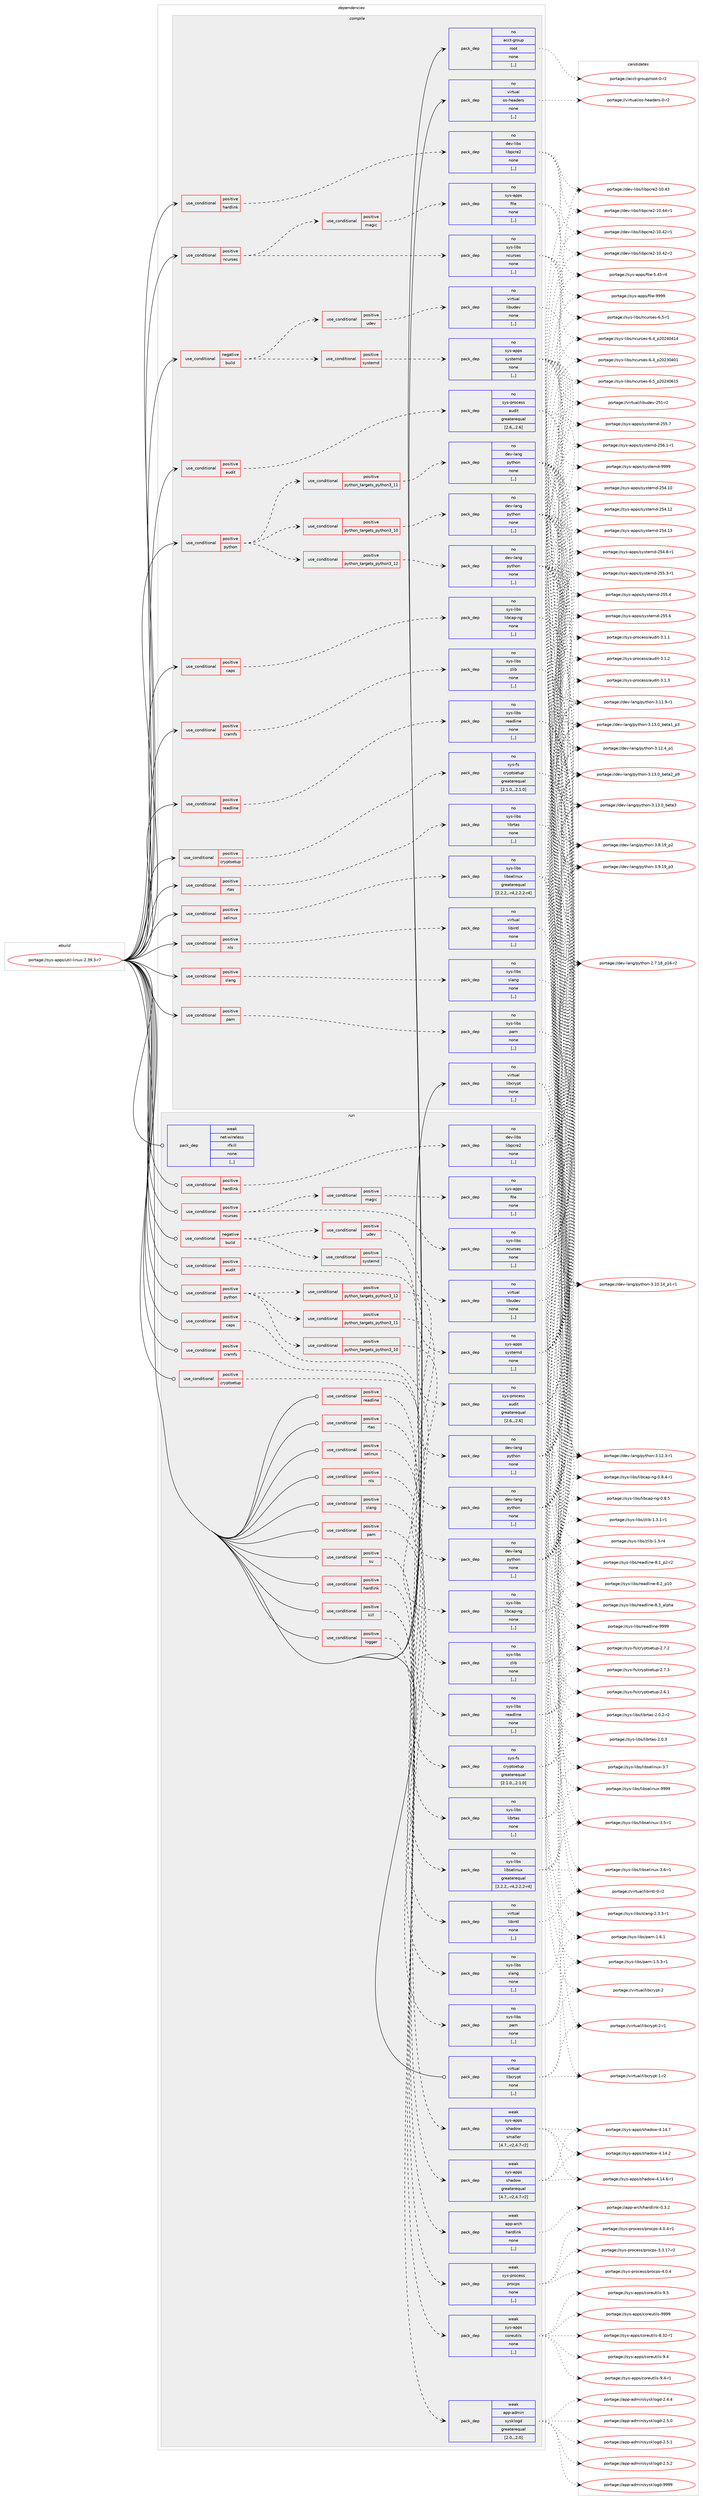 digraph prolog {

# *************
# Graph options
# *************

newrank=true;
concentrate=true;
compound=true;
graph [rankdir=LR,fontname=Helvetica,fontsize=10,ranksep=1.5];#, ranksep=2.5, nodesep=0.2];
edge  [arrowhead=vee];
node  [fontname=Helvetica,fontsize=10];

# **********
# The ebuild
# **********

subgraph cluster_leftcol {
color=gray;
rank=same;
label=<<i>ebuild</i>>;
id [label="portage://sys-apps/util-linux-2.39.3-r7", color=red, width=4, href="../sys-apps/util-linux-2.39.3-r7.svg"];
}

# ****************
# The dependencies
# ****************

subgraph cluster_midcol {
color=gray;
label=<<i>dependencies</i>>;
subgraph cluster_compile {
fillcolor="#eeeeee";
style=filled;
label=<<i>compile</i>>;
subgraph cond110235 {
dependency416240 [label=<<TABLE BORDER="0" CELLBORDER="1" CELLSPACING="0" CELLPADDING="4"><TR><TD ROWSPAN="3" CELLPADDING="10">use_conditional</TD></TR><TR><TD>negative</TD></TR><TR><TD>build</TD></TR></TABLE>>, shape=none, color=red];
subgraph cond110236 {
dependency416241 [label=<<TABLE BORDER="0" CELLBORDER="1" CELLSPACING="0" CELLPADDING="4"><TR><TD ROWSPAN="3" CELLPADDING="10">use_conditional</TD></TR><TR><TD>positive</TD></TR><TR><TD>systemd</TD></TR></TABLE>>, shape=none, color=red];
subgraph pack303144 {
dependency416242 [label=<<TABLE BORDER="0" CELLBORDER="1" CELLSPACING="0" CELLPADDING="4" WIDTH="220"><TR><TD ROWSPAN="6" CELLPADDING="30">pack_dep</TD></TR><TR><TD WIDTH="110">no</TD></TR><TR><TD>sys-apps</TD></TR><TR><TD>systemd</TD></TR><TR><TD>none</TD></TR><TR><TD>[,,]</TD></TR></TABLE>>, shape=none, color=blue];
}
dependency416241:e -> dependency416242:w [weight=20,style="dashed",arrowhead="vee"];
}
dependency416240:e -> dependency416241:w [weight=20,style="dashed",arrowhead="vee"];
subgraph cond110237 {
dependency416243 [label=<<TABLE BORDER="0" CELLBORDER="1" CELLSPACING="0" CELLPADDING="4"><TR><TD ROWSPAN="3" CELLPADDING="10">use_conditional</TD></TR><TR><TD>positive</TD></TR><TR><TD>udev</TD></TR></TABLE>>, shape=none, color=red];
subgraph pack303145 {
dependency416244 [label=<<TABLE BORDER="0" CELLBORDER="1" CELLSPACING="0" CELLPADDING="4" WIDTH="220"><TR><TD ROWSPAN="6" CELLPADDING="30">pack_dep</TD></TR><TR><TD WIDTH="110">no</TD></TR><TR><TD>virtual</TD></TR><TR><TD>libudev</TD></TR><TR><TD>none</TD></TR><TR><TD>[,,]</TD></TR></TABLE>>, shape=none, color=blue];
}
dependency416243:e -> dependency416244:w [weight=20,style="dashed",arrowhead="vee"];
}
dependency416240:e -> dependency416243:w [weight=20,style="dashed",arrowhead="vee"];
}
id:e -> dependency416240:w [weight=20,style="solid",arrowhead="vee"];
subgraph cond110238 {
dependency416245 [label=<<TABLE BORDER="0" CELLBORDER="1" CELLSPACING="0" CELLPADDING="4"><TR><TD ROWSPAN="3" CELLPADDING="10">use_conditional</TD></TR><TR><TD>positive</TD></TR><TR><TD>audit</TD></TR></TABLE>>, shape=none, color=red];
subgraph pack303146 {
dependency416246 [label=<<TABLE BORDER="0" CELLBORDER="1" CELLSPACING="0" CELLPADDING="4" WIDTH="220"><TR><TD ROWSPAN="6" CELLPADDING="30">pack_dep</TD></TR><TR><TD WIDTH="110">no</TD></TR><TR><TD>sys-process</TD></TR><TR><TD>audit</TD></TR><TR><TD>greaterequal</TD></TR><TR><TD>[2.6,,,2.6]</TD></TR></TABLE>>, shape=none, color=blue];
}
dependency416245:e -> dependency416246:w [weight=20,style="dashed",arrowhead="vee"];
}
id:e -> dependency416245:w [weight=20,style="solid",arrowhead="vee"];
subgraph cond110239 {
dependency416247 [label=<<TABLE BORDER="0" CELLBORDER="1" CELLSPACING="0" CELLPADDING="4"><TR><TD ROWSPAN="3" CELLPADDING="10">use_conditional</TD></TR><TR><TD>positive</TD></TR><TR><TD>caps</TD></TR></TABLE>>, shape=none, color=red];
subgraph pack303147 {
dependency416248 [label=<<TABLE BORDER="0" CELLBORDER="1" CELLSPACING="0" CELLPADDING="4" WIDTH="220"><TR><TD ROWSPAN="6" CELLPADDING="30">pack_dep</TD></TR><TR><TD WIDTH="110">no</TD></TR><TR><TD>sys-libs</TD></TR><TR><TD>libcap-ng</TD></TR><TR><TD>none</TD></TR><TR><TD>[,,]</TD></TR></TABLE>>, shape=none, color=blue];
}
dependency416247:e -> dependency416248:w [weight=20,style="dashed",arrowhead="vee"];
}
id:e -> dependency416247:w [weight=20,style="solid",arrowhead="vee"];
subgraph cond110240 {
dependency416249 [label=<<TABLE BORDER="0" CELLBORDER="1" CELLSPACING="0" CELLPADDING="4"><TR><TD ROWSPAN="3" CELLPADDING="10">use_conditional</TD></TR><TR><TD>positive</TD></TR><TR><TD>cramfs</TD></TR></TABLE>>, shape=none, color=red];
subgraph pack303148 {
dependency416250 [label=<<TABLE BORDER="0" CELLBORDER="1" CELLSPACING="0" CELLPADDING="4" WIDTH="220"><TR><TD ROWSPAN="6" CELLPADDING="30">pack_dep</TD></TR><TR><TD WIDTH="110">no</TD></TR><TR><TD>sys-libs</TD></TR><TR><TD>zlib</TD></TR><TR><TD>none</TD></TR><TR><TD>[,,]</TD></TR></TABLE>>, shape=none, color=blue];
}
dependency416249:e -> dependency416250:w [weight=20,style="dashed",arrowhead="vee"];
}
id:e -> dependency416249:w [weight=20,style="solid",arrowhead="vee"];
subgraph cond110241 {
dependency416251 [label=<<TABLE BORDER="0" CELLBORDER="1" CELLSPACING="0" CELLPADDING="4"><TR><TD ROWSPAN="3" CELLPADDING="10">use_conditional</TD></TR><TR><TD>positive</TD></TR><TR><TD>cryptsetup</TD></TR></TABLE>>, shape=none, color=red];
subgraph pack303149 {
dependency416252 [label=<<TABLE BORDER="0" CELLBORDER="1" CELLSPACING="0" CELLPADDING="4" WIDTH="220"><TR><TD ROWSPAN="6" CELLPADDING="30">pack_dep</TD></TR><TR><TD WIDTH="110">no</TD></TR><TR><TD>sys-fs</TD></TR><TR><TD>cryptsetup</TD></TR><TR><TD>greaterequal</TD></TR><TR><TD>[2.1.0,,,2.1.0]</TD></TR></TABLE>>, shape=none, color=blue];
}
dependency416251:e -> dependency416252:w [weight=20,style="dashed",arrowhead="vee"];
}
id:e -> dependency416251:w [weight=20,style="solid",arrowhead="vee"];
subgraph cond110242 {
dependency416253 [label=<<TABLE BORDER="0" CELLBORDER="1" CELLSPACING="0" CELLPADDING="4"><TR><TD ROWSPAN="3" CELLPADDING="10">use_conditional</TD></TR><TR><TD>positive</TD></TR><TR><TD>hardlink</TD></TR></TABLE>>, shape=none, color=red];
subgraph pack303150 {
dependency416254 [label=<<TABLE BORDER="0" CELLBORDER="1" CELLSPACING="0" CELLPADDING="4" WIDTH="220"><TR><TD ROWSPAN="6" CELLPADDING="30">pack_dep</TD></TR><TR><TD WIDTH="110">no</TD></TR><TR><TD>dev-libs</TD></TR><TR><TD>libpcre2</TD></TR><TR><TD>none</TD></TR><TR><TD>[,,]</TD></TR></TABLE>>, shape=none, color=blue];
}
dependency416253:e -> dependency416254:w [weight=20,style="dashed",arrowhead="vee"];
}
id:e -> dependency416253:w [weight=20,style="solid",arrowhead="vee"];
subgraph cond110243 {
dependency416255 [label=<<TABLE BORDER="0" CELLBORDER="1" CELLSPACING="0" CELLPADDING="4"><TR><TD ROWSPAN="3" CELLPADDING="10">use_conditional</TD></TR><TR><TD>positive</TD></TR><TR><TD>ncurses</TD></TR></TABLE>>, shape=none, color=red];
subgraph pack303151 {
dependency416256 [label=<<TABLE BORDER="0" CELLBORDER="1" CELLSPACING="0" CELLPADDING="4" WIDTH="220"><TR><TD ROWSPAN="6" CELLPADDING="30">pack_dep</TD></TR><TR><TD WIDTH="110">no</TD></TR><TR><TD>sys-libs</TD></TR><TR><TD>ncurses</TD></TR><TR><TD>none</TD></TR><TR><TD>[,,]</TD></TR></TABLE>>, shape=none, color=blue];
}
dependency416255:e -> dependency416256:w [weight=20,style="dashed",arrowhead="vee"];
subgraph cond110244 {
dependency416257 [label=<<TABLE BORDER="0" CELLBORDER="1" CELLSPACING="0" CELLPADDING="4"><TR><TD ROWSPAN="3" CELLPADDING="10">use_conditional</TD></TR><TR><TD>positive</TD></TR><TR><TD>magic</TD></TR></TABLE>>, shape=none, color=red];
subgraph pack303152 {
dependency416258 [label=<<TABLE BORDER="0" CELLBORDER="1" CELLSPACING="0" CELLPADDING="4" WIDTH="220"><TR><TD ROWSPAN="6" CELLPADDING="30">pack_dep</TD></TR><TR><TD WIDTH="110">no</TD></TR><TR><TD>sys-apps</TD></TR><TR><TD>file</TD></TR><TR><TD>none</TD></TR><TR><TD>[,,]</TD></TR></TABLE>>, shape=none, color=blue];
}
dependency416257:e -> dependency416258:w [weight=20,style="dashed",arrowhead="vee"];
}
dependency416255:e -> dependency416257:w [weight=20,style="dashed",arrowhead="vee"];
}
id:e -> dependency416255:w [weight=20,style="solid",arrowhead="vee"];
subgraph cond110245 {
dependency416259 [label=<<TABLE BORDER="0" CELLBORDER="1" CELLSPACING="0" CELLPADDING="4"><TR><TD ROWSPAN="3" CELLPADDING="10">use_conditional</TD></TR><TR><TD>positive</TD></TR><TR><TD>nls</TD></TR></TABLE>>, shape=none, color=red];
subgraph pack303153 {
dependency416260 [label=<<TABLE BORDER="0" CELLBORDER="1" CELLSPACING="0" CELLPADDING="4" WIDTH="220"><TR><TD ROWSPAN="6" CELLPADDING="30">pack_dep</TD></TR><TR><TD WIDTH="110">no</TD></TR><TR><TD>virtual</TD></TR><TR><TD>libintl</TD></TR><TR><TD>none</TD></TR><TR><TD>[,,]</TD></TR></TABLE>>, shape=none, color=blue];
}
dependency416259:e -> dependency416260:w [weight=20,style="dashed",arrowhead="vee"];
}
id:e -> dependency416259:w [weight=20,style="solid",arrowhead="vee"];
subgraph cond110246 {
dependency416261 [label=<<TABLE BORDER="0" CELLBORDER="1" CELLSPACING="0" CELLPADDING="4"><TR><TD ROWSPAN="3" CELLPADDING="10">use_conditional</TD></TR><TR><TD>positive</TD></TR><TR><TD>pam</TD></TR></TABLE>>, shape=none, color=red];
subgraph pack303154 {
dependency416262 [label=<<TABLE BORDER="0" CELLBORDER="1" CELLSPACING="0" CELLPADDING="4" WIDTH="220"><TR><TD ROWSPAN="6" CELLPADDING="30">pack_dep</TD></TR><TR><TD WIDTH="110">no</TD></TR><TR><TD>sys-libs</TD></TR><TR><TD>pam</TD></TR><TR><TD>none</TD></TR><TR><TD>[,,]</TD></TR></TABLE>>, shape=none, color=blue];
}
dependency416261:e -> dependency416262:w [weight=20,style="dashed",arrowhead="vee"];
}
id:e -> dependency416261:w [weight=20,style="solid",arrowhead="vee"];
subgraph cond110247 {
dependency416263 [label=<<TABLE BORDER="0" CELLBORDER="1" CELLSPACING="0" CELLPADDING="4"><TR><TD ROWSPAN="3" CELLPADDING="10">use_conditional</TD></TR><TR><TD>positive</TD></TR><TR><TD>python</TD></TR></TABLE>>, shape=none, color=red];
subgraph cond110248 {
dependency416264 [label=<<TABLE BORDER="0" CELLBORDER="1" CELLSPACING="0" CELLPADDING="4"><TR><TD ROWSPAN="3" CELLPADDING="10">use_conditional</TD></TR><TR><TD>positive</TD></TR><TR><TD>python_targets_python3_10</TD></TR></TABLE>>, shape=none, color=red];
subgraph pack303155 {
dependency416265 [label=<<TABLE BORDER="0" CELLBORDER="1" CELLSPACING="0" CELLPADDING="4" WIDTH="220"><TR><TD ROWSPAN="6" CELLPADDING="30">pack_dep</TD></TR><TR><TD WIDTH="110">no</TD></TR><TR><TD>dev-lang</TD></TR><TR><TD>python</TD></TR><TR><TD>none</TD></TR><TR><TD>[,,]</TD></TR></TABLE>>, shape=none, color=blue];
}
dependency416264:e -> dependency416265:w [weight=20,style="dashed",arrowhead="vee"];
}
dependency416263:e -> dependency416264:w [weight=20,style="dashed",arrowhead="vee"];
subgraph cond110249 {
dependency416266 [label=<<TABLE BORDER="0" CELLBORDER="1" CELLSPACING="0" CELLPADDING="4"><TR><TD ROWSPAN="3" CELLPADDING="10">use_conditional</TD></TR><TR><TD>positive</TD></TR><TR><TD>python_targets_python3_11</TD></TR></TABLE>>, shape=none, color=red];
subgraph pack303156 {
dependency416267 [label=<<TABLE BORDER="0" CELLBORDER="1" CELLSPACING="0" CELLPADDING="4" WIDTH="220"><TR><TD ROWSPAN="6" CELLPADDING="30">pack_dep</TD></TR><TR><TD WIDTH="110">no</TD></TR><TR><TD>dev-lang</TD></TR><TR><TD>python</TD></TR><TR><TD>none</TD></TR><TR><TD>[,,]</TD></TR></TABLE>>, shape=none, color=blue];
}
dependency416266:e -> dependency416267:w [weight=20,style="dashed",arrowhead="vee"];
}
dependency416263:e -> dependency416266:w [weight=20,style="dashed",arrowhead="vee"];
subgraph cond110250 {
dependency416268 [label=<<TABLE BORDER="0" CELLBORDER="1" CELLSPACING="0" CELLPADDING="4"><TR><TD ROWSPAN="3" CELLPADDING="10">use_conditional</TD></TR><TR><TD>positive</TD></TR><TR><TD>python_targets_python3_12</TD></TR></TABLE>>, shape=none, color=red];
subgraph pack303157 {
dependency416269 [label=<<TABLE BORDER="0" CELLBORDER="1" CELLSPACING="0" CELLPADDING="4" WIDTH="220"><TR><TD ROWSPAN="6" CELLPADDING="30">pack_dep</TD></TR><TR><TD WIDTH="110">no</TD></TR><TR><TD>dev-lang</TD></TR><TR><TD>python</TD></TR><TR><TD>none</TD></TR><TR><TD>[,,]</TD></TR></TABLE>>, shape=none, color=blue];
}
dependency416268:e -> dependency416269:w [weight=20,style="dashed",arrowhead="vee"];
}
dependency416263:e -> dependency416268:w [weight=20,style="dashed",arrowhead="vee"];
}
id:e -> dependency416263:w [weight=20,style="solid",arrowhead="vee"];
subgraph cond110251 {
dependency416270 [label=<<TABLE BORDER="0" CELLBORDER="1" CELLSPACING="0" CELLPADDING="4"><TR><TD ROWSPAN="3" CELLPADDING="10">use_conditional</TD></TR><TR><TD>positive</TD></TR><TR><TD>readline</TD></TR></TABLE>>, shape=none, color=red];
subgraph pack303158 {
dependency416271 [label=<<TABLE BORDER="0" CELLBORDER="1" CELLSPACING="0" CELLPADDING="4" WIDTH="220"><TR><TD ROWSPAN="6" CELLPADDING="30">pack_dep</TD></TR><TR><TD WIDTH="110">no</TD></TR><TR><TD>sys-libs</TD></TR><TR><TD>readline</TD></TR><TR><TD>none</TD></TR><TR><TD>[,,]</TD></TR></TABLE>>, shape=none, color=blue];
}
dependency416270:e -> dependency416271:w [weight=20,style="dashed",arrowhead="vee"];
}
id:e -> dependency416270:w [weight=20,style="solid",arrowhead="vee"];
subgraph cond110252 {
dependency416272 [label=<<TABLE BORDER="0" CELLBORDER="1" CELLSPACING="0" CELLPADDING="4"><TR><TD ROWSPAN="3" CELLPADDING="10">use_conditional</TD></TR><TR><TD>positive</TD></TR><TR><TD>rtas</TD></TR></TABLE>>, shape=none, color=red];
subgraph pack303159 {
dependency416273 [label=<<TABLE BORDER="0" CELLBORDER="1" CELLSPACING="0" CELLPADDING="4" WIDTH="220"><TR><TD ROWSPAN="6" CELLPADDING="30">pack_dep</TD></TR><TR><TD WIDTH="110">no</TD></TR><TR><TD>sys-libs</TD></TR><TR><TD>librtas</TD></TR><TR><TD>none</TD></TR><TR><TD>[,,]</TD></TR></TABLE>>, shape=none, color=blue];
}
dependency416272:e -> dependency416273:w [weight=20,style="dashed",arrowhead="vee"];
}
id:e -> dependency416272:w [weight=20,style="solid",arrowhead="vee"];
subgraph cond110253 {
dependency416274 [label=<<TABLE BORDER="0" CELLBORDER="1" CELLSPACING="0" CELLPADDING="4"><TR><TD ROWSPAN="3" CELLPADDING="10">use_conditional</TD></TR><TR><TD>positive</TD></TR><TR><TD>selinux</TD></TR></TABLE>>, shape=none, color=red];
subgraph pack303160 {
dependency416275 [label=<<TABLE BORDER="0" CELLBORDER="1" CELLSPACING="0" CELLPADDING="4" WIDTH="220"><TR><TD ROWSPAN="6" CELLPADDING="30">pack_dep</TD></TR><TR><TD WIDTH="110">no</TD></TR><TR><TD>sys-libs</TD></TR><TR><TD>libselinux</TD></TR><TR><TD>greaterequal</TD></TR><TR><TD>[2.2.2,,-r4,2.2.2-r4]</TD></TR></TABLE>>, shape=none, color=blue];
}
dependency416274:e -> dependency416275:w [weight=20,style="dashed",arrowhead="vee"];
}
id:e -> dependency416274:w [weight=20,style="solid",arrowhead="vee"];
subgraph cond110254 {
dependency416276 [label=<<TABLE BORDER="0" CELLBORDER="1" CELLSPACING="0" CELLPADDING="4"><TR><TD ROWSPAN="3" CELLPADDING="10">use_conditional</TD></TR><TR><TD>positive</TD></TR><TR><TD>slang</TD></TR></TABLE>>, shape=none, color=red];
subgraph pack303161 {
dependency416277 [label=<<TABLE BORDER="0" CELLBORDER="1" CELLSPACING="0" CELLPADDING="4" WIDTH="220"><TR><TD ROWSPAN="6" CELLPADDING="30">pack_dep</TD></TR><TR><TD WIDTH="110">no</TD></TR><TR><TD>sys-libs</TD></TR><TR><TD>slang</TD></TR><TR><TD>none</TD></TR><TR><TD>[,,]</TD></TR></TABLE>>, shape=none, color=blue];
}
dependency416276:e -> dependency416277:w [weight=20,style="dashed",arrowhead="vee"];
}
id:e -> dependency416276:w [weight=20,style="solid",arrowhead="vee"];
subgraph pack303162 {
dependency416278 [label=<<TABLE BORDER="0" CELLBORDER="1" CELLSPACING="0" CELLPADDING="4" WIDTH="220"><TR><TD ROWSPAN="6" CELLPADDING="30">pack_dep</TD></TR><TR><TD WIDTH="110">no</TD></TR><TR><TD>acct-group</TD></TR><TR><TD>root</TD></TR><TR><TD>none</TD></TR><TR><TD>[,,]</TD></TR></TABLE>>, shape=none, color=blue];
}
id:e -> dependency416278:w [weight=20,style="solid",arrowhead="vee"];
subgraph pack303163 {
dependency416279 [label=<<TABLE BORDER="0" CELLBORDER="1" CELLSPACING="0" CELLPADDING="4" WIDTH="220"><TR><TD ROWSPAN="6" CELLPADDING="30">pack_dep</TD></TR><TR><TD WIDTH="110">no</TD></TR><TR><TD>virtual</TD></TR><TR><TD>libcrypt</TD></TR><TR><TD>none</TD></TR><TR><TD>[,,]</TD></TR></TABLE>>, shape=none, color=blue];
}
id:e -> dependency416279:w [weight=20,style="solid",arrowhead="vee"];
subgraph pack303164 {
dependency416280 [label=<<TABLE BORDER="0" CELLBORDER="1" CELLSPACING="0" CELLPADDING="4" WIDTH="220"><TR><TD ROWSPAN="6" CELLPADDING="30">pack_dep</TD></TR><TR><TD WIDTH="110">no</TD></TR><TR><TD>virtual</TD></TR><TR><TD>os-headers</TD></TR><TR><TD>none</TD></TR><TR><TD>[,,]</TD></TR></TABLE>>, shape=none, color=blue];
}
id:e -> dependency416280:w [weight=20,style="solid",arrowhead="vee"];
}
subgraph cluster_compileandrun {
fillcolor="#eeeeee";
style=filled;
label=<<i>compile and run</i>>;
}
subgraph cluster_run {
fillcolor="#eeeeee";
style=filled;
label=<<i>run</i>>;
subgraph cond110255 {
dependency416281 [label=<<TABLE BORDER="0" CELLBORDER="1" CELLSPACING="0" CELLPADDING="4"><TR><TD ROWSPAN="3" CELLPADDING="10">use_conditional</TD></TR><TR><TD>negative</TD></TR><TR><TD>build</TD></TR></TABLE>>, shape=none, color=red];
subgraph cond110256 {
dependency416282 [label=<<TABLE BORDER="0" CELLBORDER="1" CELLSPACING="0" CELLPADDING="4"><TR><TD ROWSPAN="3" CELLPADDING="10">use_conditional</TD></TR><TR><TD>positive</TD></TR><TR><TD>systemd</TD></TR></TABLE>>, shape=none, color=red];
subgraph pack303165 {
dependency416283 [label=<<TABLE BORDER="0" CELLBORDER="1" CELLSPACING="0" CELLPADDING="4" WIDTH="220"><TR><TD ROWSPAN="6" CELLPADDING="30">pack_dep</TD></TR><TR><TD WIDTH="110">no</TD></TR><TR><TD>sys-apps</TD></TR><TR><TD>systemd</TD></TR><TR><TD>none</TD></TR><TR><TD>[,,]</TD></TR></TABLE>>, shape=none, color=blue];
}
dependency416282:e -> dependency416283:w [weight=20,style="dashed",arrowhead="vee"];
}
dependency416281:e -> dependency416282:w [weight=20,style="dashed",arrowhead="vee"];
subgraph cond110257 {
dependency416284 [label=<<TABLE BORDER="0" CELLBORDER="1" CELLSPACING="0" CELLPADDING="4"><TR><TD ROWSPAN="3" CELLPADDING="10">use_conditional</TD></TR><TR><TD>positive</TD></TR><TR><TD>udev</TD></TR></TABLE>>, shape=none, color=red];
subgraph pack303166 {
dependency416285 [label=<<TABLE BORDER="0" CELLBORDER="1" CELLSPACING="0" CELLPADDING="4" WIDTH="220"><TR><TD ROWSPAN="6" CELLPADDING="30">pack_dep</TD></TR><TR><TD WIDTH="110">no</TD></TR><TR><TD>virtual</TD></TR><TR><TD>libudev</TD></TR><TR><TD>none</TD></TR><TR><TD>[,,]</TD></TR></TABLE>>, shape=none, color=blue];
}
dependency416284:e -> dependency416285:w [weight=20,style="dashed",arrowhead="vee"];
}
dependency416281:e -> dependency416284:w [weight=20,style="dashed",arrowhead="vee"];
}
id:e -> dependency416281:w [weight=20,style="solid",arrowhead="odot"];
subgraph cond110258 {
dependency416286 [label=<<TABLE BORDER="0" CELLBORDER="1" CELLSPACING="0" CELLPADDING="4"><TR><TD ROWSPAN="3" CELLPADDING="10">use_conditional</TD></TR><TR><TD>positive</TD></TR><TR><TD>audit</TD></TR></TABLE>>, shape=none, color=red];
subgraph pack303167 {
dependency416287 [label=<<TABLE BORDER="0" CELLBORDER="1" CELLSPACING="0" CELLPADDING="4" WIDTH="220"><TR><TD ROWSPAN="6" CELLPADDING="30">pack_dep</TD></TR><TR><TD WIDTH="110">no</TD></TR><TR><TD>sys-process</TD></TR><TR><TD>audit</TD></TR><TR><TD>greaterequal</TD></TR><TR><TD>[2.6,,,2.6]</TD></TR></TABLE>>, shape=none, color=blue];
}
dependency416286:e -> dependency416287:w [weight=20,style="dashed",arrowhead="vee"];
}
id:e -> dependency416286:w [weight=20,style="solid",arrowhead="odot"];
subgraph cond110259 {
dependency416288 [label=<<TABLE BORDER="0" CELLBORDER="1" CELLSPACING="0" CELLPADDING="4"><TR><TD ROWSPAN="3" CELLPADDING="10">use_conditional</TD></TR><TR><TD>positive</TD></TR><TR><TD>caps</TD></TR></TABLE>>, shape=none, color=red];
subgraph pack303168 {
dependency416289 [label=<<TABLE BORDER="0" CELLBORDER="1" CELLSPACING="0" CELLPADDING="4" WIDTH="220"><TR><TD ROWSPAN="6" CELLPADDING="30">pack_dep</TD></TR><TR><TD WIDTH="110">no</TD></TR><TR><TD>sys-libs</TD></TR><TR><TD>libcap-ng</TD></TR><TR><TD>none</TD></TR><TR><TD>[,,]</TD></TR></TABLE>>, shape=none, color=blue];
}
dependency416288:e -> dependency416289:w [weight=20,style="dashed",arrowhead="vee"];
}
id:e -> dependency416288:w [weight=20,style="solid",arrowhead="odot"];
subgraph cond110260 {
dependency416290 [label=<<TABLE BORDER="0" CELLBORDER="1" CELLSPACING="0" CELLPADDING="4"><TR><TD ROWSPAN="3" CELLPADDING="10">use_conditional</TD></TR><TR><TD>positive</TD></TR><TR><TD>cramfs</TD></TR></TABLE>>, shape=none, color=red];
subgraph pack303169 {
dependency416291 [label=<<TABLE BORDER="0" CELLBORDER="1" CELLSPACING="0" CELLPADDING="4" WIDTH="220"><TR><TD ROWSPAN="6" CELLPADDING="30">pack_dep</TD></TR><TR><TD WIDTH="110">no</TD></TR><TR><TD>sys-libs</TD></TR><TR><TD>zlib</TD></TR><TR><TD>none</TD></TR><TR><TD>[,,]</TD></TR></TABLE>>, shape=none, color=blue];
}
dependency416290:e -> dependency416291:w [weight=20,style="dashed",arrowhead="vee"];
}
id:e -> dependency416290:w [weight=20,style="solid",arrowhead="odot"];
subgraph cond110261 {
dependency416292 [label=<<TABLE BORDER="0" CELLBORDER="1" CELLSPACING="0" CELLPADDING="4"><TR><TD ROWSPAN="3" CELLPADDING="10">use_conditional</TD></TR><TR><TD>positive</TD></TR><TR><TD>cryptsetup</TD></TR></TABLE>>, shape=none, color=red];
subgraph pack303170 {
dependency416293 [label=<<TABLE BORDER="0" CELLBORDER="1" CELLSPACING="0" CELLPADDING="4" WIDTH="220"><TR><TD ROWSPAN="6" CELLPADDING="30">pack_dep</TD></TR><TR><TD WIDTH="110">no</TD></TR><TR><TD>sys-fs</TD></TR><TR><TD>cryptsetup</TD></TR><TR><TD>greaterequal</TD></TR><TR><TD>[2.1.0,,,2.1.0]</TD></TR></TABLE>>, shape=none, color=blue];
}
dependency416292:e -> dependency416293:w [weight=20,style="dashed",arrowhead="vee"];
}
id:e -> dependency416292:w [weight=20,style="solid",arrowhead="odot"];
subgraph cond110262 {
dependency416294 [label=<<TABLE BORDER="0" CELLBORDER="1" CELLSPACING="0" CELLPADDING="4"><TR><TD ROWSPAN="3" CELLPADDING="10">use_conditional</TD></TR><TR><TD>positive</TD></TR><TR><TD>hardlink</TD></TR></TABLE>>, shape=none, color=red];
subgraph pack303171 {
dependency416295 [label=<<TABLE BORDER="0" CELLBORDER="1" CELLSPACING="0" CELLPADDING="4" WIDTH="220"><TR><TD ROWSPAN="6" CELLPADDING="30">pack_dep</TD></TR><TR><TD WIDTH="110">no</TD></TR><TR><TD>dev-libs</TD></TR><TR><TD>libpcre2</TD></TR><TR><TD>none</TD></TR><TR><TD>[,,]</TD></TR></TABLE>>, shape=none, color=blue];
}
dependency416294:e -> dependency416295:w [weight=20,style="dashed",arrowhead="vee"];
}
id:e -> dependency416294:w [weight=20,style="solid",arrowhead="odot"];
subgraph cond110263 {
dependency416296 [label=<<TABLE BORDER="0" CELLBORDER="1" CELLSPACING="0" CELLPADDING="4"><TR><TD ROWSPAN="3" CELLPADDING="10">use_conditional</TD></TR><TR><TD>positive</TD></TR><TR><TD>hardlink</TD></TR></TABLE>>, shape=none, color=red];
subgraph pack303172 {
dependency416297 [label=<<TABLE BORDER="0" CELLBORDER="1" CELLSPACING="0" CELLPADDING="4" WIDTH="220"><TR><TD ROWSPAN="6" CELLPADDING="30">pack_dep</TD></TR><TR><TD WIDTH="110">weak</TD></TR><TR><TD>app-arch</TD></TR><TR><TD>hardlink</TD></TR><TR><TD>none</TD></TR><TR><TD>[,,]</TD></TR></TABLE>>, shape=none, color=blue];
}
dependency416296:e -> dependency416297:w [weight=20,style="dashed",arrowhead="vee"];
}
id:e -> dependency416296:w [weight=20,style="solid",arrowhead="odot"];
subgraph cond110264 {
dependency416298 [label=<<TABLE BORDER="0" CELLBORDER="1" CELLSPACING="0" CELLPADDING="4"><TR><TD ROWSPAN="3" CELLPADDING="10">use_conditional</TD></TR><TR><TD>positive</TD></TR><TR><TD>kill</TD></TR></TABLE>>, shape=none, color=red];
subgraph pack303173 {
dependency416299 [label=<<TABLE BORDER="0" CELLBORDER="1" CELLSPACING="0" CELLPADDING="4" WIDTH="220"><TR><TD ROWSPAN="6" CELLPADDING="30">pack_dep</TD></TR><TR><TD WIDTH="110">weak</TD></TR><TR><TD>sys-apps</TD></TR><TR><TD>coreutils</TD></TR><TR><TD>none</TD></TR><TR><TD>[,,]</TD></TR></TABLE>>, shape=none, color=blue];
}
dependency416298:e -> dependency416299:w [weight=20,style="dashed",arrowhead="vee"];
subgraph pack303174 {
dependency416300 [label=<<TABLE BORDER="0" CELLBORDER="1" CELLSPACING="0" CELLPADDING="4" WIDTH="220"><TR><TD ROWSPAN="6" CELLPADDING="30">pack_dep</TD></TR><TR><TD WIDTH="110">weak</TD></TR><TR><TD>sys-process</TD></TR><TR><TD>procps</TD></TR><TR><TD>none</TD></TR><TR><TD>[,,]</TD></TR></TABLE>>, shape=none, color=blue];
}
dependency416298:e -> dependency416300:w [weight=20,style="dashed",arrowhead="vee"];
}
id:e -> dependency416298:w [weight=20,style="solid",arrowhead="odot"];
subgraph cond110265 {
dependency416301 [label=<<TABLE BORDER="0" CELLBORDER="1" CELLSPACING="0" CELLPADDING="4"><TR><TD ROWSPAN="3" CELLPADDING="10">use_conditional</TD></TR><TR><TD>positive</TD></TR><TR><TD>logger</TD></TR></TABLE>>, shape=none, color=red];
subgraph pack303175 {
dependency416302 [label=<<TABLE BORDER="0" CELLBORDER="1" CELLSPACING="0" CELLPADDING="4" WIDTH="220"><TR><TD ROWSPAN="6" CELLPADDING="30">pack_dep</TD></TR><TR><TD WIDTH="110">weak</TD></TR><TR><TD>app-admin</TD></TR><TR><TD>sysklogd</TD></TR><TR><TD>greaterequal</TD></TR><TR><TD>[2.0,,,2.0]</TD></TR></TABLE>>, shape=none, color=blue];
}
dependency416301:e -> dependency416302:w [weight=20,style="dashed",arrowhead="vee"];
}
id:e -> dependency416301:w [weight=20,style="solid",arrowhead="odot"];
subgraph cond110266 {
dependency416303 [label=<<TABLE BORDER="0" CELLBORDER="1" CELLSPACING="0" CELLPADDING="4"><TR><TD ROWSPAN="3" CELLPADDING="10">use_conditional</TD></TR><TR><TD>positive</TD></TR><TR><TD>ncurses</TD></TR></TABLE>>, shape=none, color=red];
subgraph pack303176 {
dependency416304 [label=<<TABLE BORDER="0" CELLBORDER="1" CELLSPACING="0" CELLPADDING="4" WIDTH="220"><TR><TD ROWSPAN="6" CELLPADDING="30">pack_dep</TD></TR><TR><TD WIDTH="110">no</TD></TR><TR><TD>sys-libs</TD></TR><TR><TD>ncurses</TD></TR><TR><TD>none</TD></TR><TR><TD>[,,]</TD></TR></TABLE>>, shape=none, color=blue];
}
dependency416303:e -> dependency416304:w [weight=20,style="dashed",arrowhead="vee"];
subgraph cond110267 {
dependency416305 [label=<<TABLE BORDER="0" CELLBORDER="1" CELLSPACING="0" CELLPADDING="4"><TR><TD ROWSPAN="3" CELLPADDING="10">use_conditional</TD></TR><TR><TD>positive</TD></TR><TR><TD>magic</TD></TR></TABLE>>, shape=none, color=red];
subgraph pack303177 {
dependency416306 [label=<<TABLE BORDER="0" CELLBORDER="1" CELLSPACING="0" CELLPADDING="4" WIDTH="220"><TR><TD ROWSPAN="6" CELLPADDING="30">pack_dep</TD></TR><TR><TD WIDTH="110">no</TD></TR><TR><TD>sys-apps</TD></TR><TR><TD>file</TD></TR><TR><TD>none</TD></TR><TR><TD>[,,]</TD></TR></TABLE>>, shape=none, color=blue];
}
dependency416305:e -> dependency416306:w [weight=20,style="dashed",arrowhead="vee"];
}
dependency416303:e -> dependency416305:w [weight=20,style="dashed",arrowhead="vee"];
}
id:e -> dependency416303:w [weight=20,style="solid",arrowhead="odot"];
subgraph cond110268 {
dependency416307 [label=<<TABLE BORDER="0" CELLBORDER="1" CELLSPACING="0" CELLPADDING="4"><TR><TD ROWSPAN="3" CELLPADDING="10">use_conditional</TD></TR><TR><TD>positive</TD></TR><TR><TD>nls</TD></TR></TABLE>>, shape=none, color=red];
subgraph pack303178 {
dependency416308 [label=<<TABLE BORDER="0" CELLBORDER="1" CELLSPACING="0" CELLPADDING="4" WIDTH="220"><TR><TD ROWSPAN="6" CELLPADDING="30">pack_dep</TD></TR><TR><TD WIDTH="110">no</TD></TR><TR><TD>virtual</TD></TR><TR><TD>libintl</TD></TR><TR><TD>none</TD></TR><TR><TD>[,,]</TD></TR></TABLE>>, shape=none, color=blue];
}
dependency416307:e -> dependency416308:w [weight=20,style="dashed",arrowhead="vee"];
}
id:e -> dependency416307:w [weight=20,style="solid",arrowhead="odot"];
subgraph cond110269 {
dependency416309 [label=<<TABLE BORDER="0" CELLBORDER="1" CELLSPACING="0" CELLPADDING="4"><TR><TD ROWSPAN="3" CELLPADDING="10">use_conditional</TD></TR><TR><TD>positive</TD></TR><TR><TD>pam</TD></TR></TABLE>>, shape=none, color=red];
subgraph pack303179 {
dependency416310 [label=<<TABLE BORDER="0" CELLBORDER="1" CELLSPACING="0" CELLPADDING="4" WIDTH="220"><TR><TD ROWSPAN="6" CELLPADDING="30">pack_dep</TD></TR><TR><TD WIDTH="110">no</TD></TR><TR><TD>sys-libs</TD></TR><TR><TD>pam</TD></TR><TR><TD>none</TD></TR><TR><TD>[,,]</TD></TR></TABLE>>, shape=none, color=blue];
}
dependency416309:e -> dependency416310:w [weight=20,style="dashed",arrowhead="vee"];
}
id:e -> dependency416309:w [weight=20,style="solid",arrowhead="odot"];
subgraph cond110270 {
dependency416311 [label=<<TABLE BORDER="0" CELLBORDER="1" CELLSPACING="0" CELLPADDING="4"><TR><TD ROWSPAN="3" CELLPADDING="10">use_conditional</TD></TR><TR><TD>positive</TD></TR><TR><TD>python</TD></TR></TABLE>>, shape=none, color=red];
subgraph cond110271 {
dependency416312 [label=<<TABLE BORDER="0" CELLBORDER="1" CELLSPACING="0" CELLPADDING="4"><TR><TD ROWSPAN="3" CELLPADDING="10">use_conditional</TD></TR><TR><TD>positive</TD></TR><TR><TD>python_targets_python3_10</TD></TR></TABLE>>, shape=none, color=red];
subgraph pack303180 {
dependency416313 [label=<<TABLE BORDER="0" CELLBORDER="1" CELLSPACING="0" CELLPADDING="4" WIDTH="220"><TR><TD ROWSPAN="6" CELLPADDING="30">pack_dep</TD></TR><TR><TD WIDTH="110">no</TD></TR><TR><TD>dev-lang</TD></TR><TR><TD>python</TD></TR><TR><TD>none</TD></TR><TR><TD>[,,]</TD></TR></TABLE>>, shape=none, color=blue];
}
dependency416312:e -> dependency416313:w [weight=20,style="dashed",arrowhead="vee"];
}
dependency416311:e -> dependency416312:w [weight=20,style="dashed",arrowhead="vee"];
subgraph cond110272 {
dependency416314 [label=<<TABLE BORDER="0" CELLBORDER="1" CELLSPACING="0" CELLPADDING="4"><TR><TD ROWSPAN="3" CELLPADDING="10">use_conditional</TD></TR><TR><TD>positive</TD></TR><TR><TD>python_targets_python3_11</TD></TR></TABLE>>, shape=none, color=red];
subgraph pack303181 {
dependency416315 [label=<<TABLE BORDER="0" CELLBORDER="1" CELLSPACING="0" CELLPADDING="4" WIDTH="220"><TR><TD ROWSPAN="6" CELLPADDING="30">pack_dep</TD></TR><TR><TD WIDTH="110">no</TD></TR><TR><TD>dev-lang</TD></TR><TR><TD>python</TD></TR><TR><TD>none</TD></TR><TR><TD>[,,]</TD></TR></TABLE>>, shape=none, color=blue];
}
dependency416314:e -> dependency416315:w [weight=20,style="dashed",arrowhead="vee"];
}
dependency416311:e -> dependency416314:w [weight=20,style="dashed",arrowhead="vee"];
subgraph cond110273 {
dependency416316 [label=<<TABLE BORDER="0" CELLBORDER="1" CELLSPACING="0" CELLPADDING="4"><TR><TD ROWSPAN="3" CELLPADDING="10">use_conditional</TD></TR><TR><TD>positive</TD></TR><TR><TD>python_targets_python3_12</TD></TR></TABLE>>, shape=none, color=red];
subgraph pack303182 {
dependency416317 [label=<<TABLE BORDER="0" CELLBORDER="1" CELLSPACING="0" CELLPADDING="4" WIDTH="220"><TR><TD ROWSPAN="6" CELLPADDING="30">pack_dep</TD></TR><TR><TD WIDTH="110">no</TD></TR><TR><TD>dev-lang</TD></TR><TR><TD>python</TD></TR><TR><TD>none</TD></TR><TR><TD>[,,]</TD></TR></TABLE>>, shape=none, color=blue];
}
dependency416316:e -> dependency416317:w [weight=20,style="dashed",arrowhead="vee"];
}
dependency416311:e -> dependency416316:w [weight=20,style="dashed",arrowhead="vee"];
}
id:e -> dependency416311:w [weight=20,style="solid",arrowhead="odot"];
subgraph cond110274 {
dependency416318 [label=<<TABLE BORDER="0" CELLBORDER="1" CELLSPACING="0" CELLPADDING="4"><TR><TD ROWSPAN="3" CELLPADDING="10">use_conditional</TD></TR><TR><TD>positive</TD></TR><TR><TD>readline</TD></TR></TABLE>>, shape=none, color=red];
subgraph pack303183 {
dependency416319 [label=<<TABLE BORDER="0" CELLBORDER="1" CELLSPACING="0" CELLPADDING="4" WIDTH="220"><TR><TD ROWSPAN="6" CELLPADDING="30">pack_dep</TD></TR><TR><TD WIDTH="110">no</TD></TR><TR><TD>sys-libs</TD></TR><TR><TD>readline</TD></TR><TR><TD>none</TD></TR><TR><TD>[,,]</TD></TR></TABLE>>, shape=none, color=blue];
}
dependency416318:e -> dependency416319:w [weight=20,style="dashed",arrowhead="vee"];
}
id:e -> dependency416318:w [weight=20,style="solid",arrowhead="odot"];
subgraph cond110275 {
dependency416320 [label=<<TABLE BORDER="0" CELLBORDER="1" CELLSPACING="0" CELLPADDING="4"><TR><TD ROWSPAN="3" CELLPADDING="10">use_conditional</TD></TR><TR><TD>positive</TD></TR><TR><TD>rtas</TD></TR></TABLE>>, shape=none, color=red];
subgraph pack303184 {
dependency416321 [label=<<TABLE BORDER="0" CELLBORDER="1" CELLSPACING="0" CELLPADDING="4" WIDTH="220"><TR><TD ROWSPAN="6" CELLPADDING="30">pack_dep</TD></TR><TR><TD WIDTH="110">no</TD></TR><TR><TD>sys-libs</TD></TR><TR><TD>librtas</TD></TR><TR><TD>none</TD></TR><TR><TD>[,,]</TD></TR></TABLE>>, shape=none, color=blue];
}
dependency416320:e -> dependency416321:w [weight=20,style="dashed",arrowhead="vee"];
}
id:e -> dependency416320:w [weight=20,style="solid",arrowhead="odot"];
subgraph cond110276 {
dependency416322 [label=<<TABLE BORDER="0" CELLBORDER="1" CELLSPACING="0" CELLPADDING="4"><TR><TD ROWSPAN="3" CELLPADDING="10">use_conditional</TD></TR><TR><TD>positive</TD></TR><TR><TD>selinux</TD></TR></TABLE>>, shape=none, color=red];
subgraph pack303185 {
dependency416323 [label=<<TABLE BORDER="0" CELLBORDER="1" CELLSPACING="0" CELLPADDING="4" WIDTH="220"><TR><TD ROWSPAN="6" CELLPADDING="30">pack_dep</TD></TR><TR><TD WIDTH="110">no</TD></TR><TR><TD>sys-libs</TD></TR><TR><TD>libselinux</TD></TR><TR><TD>greaterequal</TD></TR><TR><TD>[2.2.2,,-r4,2.2.2-r4]</TD></TR></TABLE>>, shape=none, color=blue];
}
dependency416322:e -> dependency416323:w [weight=20,style="dashed",arrowhead="vee"];
}
id:e -> dependency416322:w [weight=20,style="solid",arrowhead="odot"];
subgraph cond110277 {
dependency416324 [label=<<TABLE BORDER="0" CELLBORDER="1" CELLSPACING="0" CELLPADDING="4"><TR><TD ROWSPAN="3" CELLPADDING="10">use_conditional</TD></TR><TR><TD>positive</TD></TR><TR><TD>slang</TD></TR></TABLE>>, shape=none, color=red];
subgraph pack303186 {
dependency416325 [label=<<TABLE BORDER="0" CELLBORDER="1" CELLSPACING="0" CELLPADDING="4" WIDTH="220"><TR><TD ROWSPAN="6" CELLPADDING="30">pack_dep</TD></TR><TR><TD WIDTH="110">no</TD></TR><TR><TD>sys-libs</TD></TR><TR><TD>slang</TD></TR><TR><TD>none</TD></TR><TR><TD>[,,]</TD></TR></TABLE>>, shape=none, color=blue];
}
dependency416324:e -> dependency416325:w [weight=20,style="dashed",arrowhead="vee"];
}
id:e -> dependency416324:w [weight=20,style="solid",arrowhead="odot"];
subgraph cond110278 {
dependency416326 [label=<<TABLE BORDER="0" CELLBORDER="1" CELLSPACING="0" CELLPADDING="4"><TR><TD ROWSPAN="3" CELLPADDING="10">use_conditional</TD></TR><TR><TD>positive</TD></TR><TR><TD>su</TD></TR></TABLE>>, shape=none, color=red];
subgraph pack303187 {
dependency416327 [label=<<TABLE BORDER="0" CELLBORDER="1" CELLSPACING="0" CELLPADDING="4" WIDTH="220"><TR><TD ROWSPAN="6" CELLPADDING="30">pack_dep</TD></TR><TR><TD WIDTH="110">weak</TD></TR><TR><TD>sys-apps</TD></TR><TR><TD>shadow</TD></TR><TR><TD>smaller</TD></TR><TR><TD>[4.7,,-r2,4.7-r2]</TD></TR></TABLE>>, shape=none, color=blue];
}
dependency416326:e -> dependency416327:w [weight=20,style="dashed",arrowhead="vee"];
subgraph pack303188 {
dependency416328 [label=<<TABLE BORDER="0" CELLBORDER="1" CELLSPACING="0" CELLPADDING="4" WIDTH="220"><TR><TD ROWSPAN="6" CELLPADDING="30">pack_dep</TD></TR><TR><TD WIDTH="110">weak</TD></TR><TR><TD>sys-apps</TD></TR><TR><TD>shadow</TD></TR><TR><TD>greaterequal</TD></TR><TR><TD>[4.7,,-r2,4.7-r2]</TD></TR></TABLE>>, shape=none, color=blue];
}
dependency416326:e -> dependency416328:w [weight=20,style="dashed",arrowhead="vee"];
}
id:e -> dependency416326:w [weight=20,style="solid",arrowhead="odot"];
subgraph pack303189 {
dependency416329 [label=<<TABLE BORDER="0" CELLBORDER="1" CELLSPACING="0" CELLPADDING="4" WIDTH="220"><TR><TD ROWSPAN="6" CELLPADDING="30">pack_dep</TD></TR><TR><TD WIDTH="110">no</TD></TR><TR><TD>virtual</TD></TR><TR><TD>libcrypt</TD></TR><TR><TD>none</TD></TR><TR><TD>[,,]</TD></TR></TABLE>>, shape=none, color=blue];
}
id:e -> dependency416329:w [weight=20,style="solid",arrowhead="odot"];
subgraph pack303190 {
dependency416330 [label=<<TABLE BORDER="0" CELLBORDER="1" CELLSPACING="0" CELLPADDING="4" WIDTH="220"><TR><TD ROWSPAN="6" CELLPADDING="30">pack_dep</TD></TR><TR><TD WIDTH="110">weak</TD></TR><TR><TD>net-wireless</TD></TR><TR><TD>rfkill</TD></TR><TR><TD>none</TD></TR><TR><TD>[,,]</TD></TR></TABLE>>, shape=none, color=blue];
}
id:e -> dependency416330:w [weight=20,style="solid",arrowhead="odot"];
}
}

# **************
# The candidates
# **************

subgraph cluster_choices {
rank=same;
color=gray;
label=<<i>candidates</i>>;

subgraph choice303144 {
color=black;
nodesep=1;
choice11512111545971121121154711512111511610110910045505352464948 [label="portage://sys-apps/systemd-254.10", color=red, width=4,href="../sys-apps/systemd-254.10.svg"];
choice11512111545971121121154711512111511610110910045505352464950 [label="portage://sys-apps/systemd-254.12", color=red, width=4,href="../sys-apps/systemd-254.12.svg"];
choice11512111545971121121154711512111511610110910045505352464951 [label="portage://sys-apps/systemd-254.13", color=red, width=4,href="../sys-apps/systemd-254.13.svg"];
choice1151211154597112112115471151211151161011091004550535246564511449 [label="portage://sys-apps/systemd-254.8-r1", color=red, width=4,href="../sys-apps/systemd-254.8-r1.svg"];
choice1151211154597112112115471151211151161011091004550535346514511449 [label="portage://sys-apps/systemd-255.3-r1", color=red, width=4,href="../sys-apps/systemd-255.3-r1.svg"];
choice115121115459711211211547115121115116101109100455053534652 [label="portage://sys-apps/systemd-255.4", color=red, width=4,href="../sys-apps/systemd-255.4.svg"];
choice115121115459711211211547115121115116101109100455053534654 [label="portage://sys-apps/systemd-255.6", color=red, width=4,href="../sys-apps/systemd-255.6.svg"];
choice115121115459711211211547115121115116101109100455053534655 [label="portage://sys-apps/systemd-255.7", color=red, width=4,href="../sys-apps/systemd-255.7.svg"];
choice1151211154597112112115471151211151161011091004550535446494511449 [label="portage://sys-apps/systemd-256.1-r1", color=red, width=4,href="../sys-apps/systemd-256.1-r1.svg"];
choice1151211154597112112115471151211151161011091004557575757 [label="portage://sys-apps/systemd-9999", color=red, width=4,href="../sys-apps/systemd-9999.svg"];
dependency416242:e -> choice11512111545971121121154711512111511610110910045505352464948:w [style=dotted,weight="100"];
dependency416242:e -> choice11512111545971121121154711512111511610110910045505352464950:w [style=dotted,weight="100"];
dependency416242:e -> choice11512111545971121121154711512111511610110910045505352464951:w [style=dotted,weight="100"];
dependency416242:e -> choice1151211154597112112115471151211151161011091004550535246564511449:w [style=dotted,weight="100"];
dependency416242:e -> choice1151211154597112112115471151211151161011091004550535346514511449:w [style=dotted,weight="100"];
dependency416242:e -> choice115121115459711211211547115121115116101109100455053534652:w [style=dotted,weight="100"];
dependency416242:e -> choice115121115459711211211547115121115116101109100455053534654:w [style=dotted,weight="100"];
dependency416242:e -> choice115121115459711211211547115121115116101109100455053534655:w [style=dotted,weight="100"];
dependency416242:e -> choice1151211154597112112115471151211151161011091004550535446494511449:w [style=dotted,weight="100"];
dependency416242:e -> choice1151211154597112112115471151211151161011091004557575757:w [style=dotted,weight="100"];
}
subgraph choice303145 {
color=black;
nodesep=1;
choice118105114116117971084710810598117100101118455053494511450 [label="portage://virtual/libudev-251-r2", color=red, width=4,href="../virtual/libudev-251-r2.svg"];
dependency416244:e -> choice118105114116117971084710810598117100101118455053494511450:w [style=dotted,weight="100"];
}
subgraph choice303146 {
color=black;
nodesep=1;
choice11512111545112114111991011151154797117100105116455146494649 [label="portage://sys-process/audit-3.1.1", color=red, width=4,href="../sys-process/audit-3.1.1.svg"];
choice11512111545112114111991011151154797117100105116455146494650 [label="portage://sys-process/audit-3.1.2", color=red, width=4,href="../sys-process/audit-3.1.2.svg"];
choice11512111545112114111991011151154797117100105116455146494651 [label="portage://sys-process/audit-3.1.3", color=red, width=4,href="../sys-process/audit-3.1.3.svg"];
dependency416246:e -> choice11512111545112114111991011151154797117100105116455146494649:w [style=dotted,weight="100"];
dependency416246:e -> choice11512111545112114111991011151154797117100105116455146494650:w [style=dotted,weight="100"];
dependency416246:e -> choice11512111545112114111991011151154797117100105116455146494651:w [style=dotted,weight="100"];
}
subgraph choice303147 {
color=black;
nodesep=1;
choice115121115451081059811547108105989997112451101034548465646524511449 [label="portage://sys-libs/libcap-ng-0.8.4-r1", color=red, width=4,href="../sys-libs/libcap-ng-0.8.4-r1.svg"];
choice11512111545108105981154710810598999711245110103454846564653 [label="portage://sys-libs/libcap-ng-0.8.5", color=red, width=4,href="../sys-libs/libcap-ng-0.8.5.svg"];
dependency416248:e -> choice115121115451081059811547108105989997112451101034548465646524511449:w [style=dotted,weight="100"];
dependency416248:e -> choice11512111545108105981154710810598999711245110103454846564653:w [style=dotted,weight="100"];
}
subgraph choice303148 {
color=black;
nodesep=1;
choice11512111545108105981154712210810598454946514511452 [label="portage://sys-libs/zlib-1.3-r4", color=red, width=4,href="../sys-libs/zlib-1.3-r4.svg"];
choice115121115451081059811547122108105984549465146494511449 [label="portage://sys-libs/zlib-1.3.1-r1", color=red, width=4,href="../sys-libs/zlib-1.3.1-r1.svg"];
dependency416250:e -> choice11512111545108105981154712210810598454946514511452:w [style=dotted,weight="100"];
dependency416250:e -> choice115121115451081059811547122108105984549465146494511449:w [style=dotted,weight="100"];
}
subgraph choice303149 {
color=black;
nodesep=1;
choice115121115451021154799114121112116115101116117112455046544649 [label="portage://sys-fs/cryptsetup-2.6.1", color=red, width=4,href="../sys-fs/cryptsetup-2.6.1.svg"];
choice115121115451021154799114121112116115101116117112455046554650 [label="portage://sys-fs/cryptsetup-2.7.2", color=red, width=4,href="../sys-fs/cryptsetup-2.7.2.svg"];
choice115121115451021154799114121112116115101116117112455046554651 [label="portage://sys-fs/cryptsetup-2.7.3", color=red, width=4,href="../sys-fs/cryptsetup-2.7.3.svg"];
dependency416252:e -> choice115121115451021154799114121112116115101116117112455046544649:w [style=dotted,weight="100"];
dependency416252:e -> choice115121115451021154799114121112116115101116117112455046554650:w [style=dotted,weight="100"];
dependency416252:e -> choice115121115451021154799114121112116115101116117112455046554651:w [style=dotted,weight="100"];
}
subgraph choice303150 {
color=black;
nodesep=1;
choice1001011184510810598115471081059811299114101504549484652504511449 [label="portage://dev-libs/libpcre2-10.42-r1", color=red, width=4,href="../dev-libs/libpcre2-10.42-r1.svg"];
choice1001011184510810598115471081059811299114101504549484652504511450 [label="portage://dev-libs/libpcre2-10.42-r2", color=red, width=4,href="../dev-libs/libpcre2-10.42-r2.svg"];
choice100101118451081059811547108105981129911410150454948465251 [label="portage://dev-libs/libpcre2-10.43", color=red, width=4,href="../dev-libs/libpcre2-10.43.svg"];
choice1001011184510810598115471081059811299114101504549484652524511449 [label="portage://dev-libs/libpcre2-10.44-r1", color=red, width=4,href="../dev-libs/libpcre2-10.44-r1.svg"];
dependency416254:e -> choice1001011184510810598115471081059811299114101504549484652504511449:w [style=dotted,weight="100"];
dependency416254:e -> choice1001011184510810598115471081059811299114101504549484652504511450:w [style=dotted,weight="100"];
dependency416254:e -> choice100101118451081059811547108105981129911410150454948465251:w [style=dotted,weight="100"];
dependency416254:e -> choice1001011184510810598115471081059811299114101504549484652524511449:w [style=dotted,weight="100"];
}
subgraph choice303151 {
color=black;
nodesep=1;
choice1151211154510810598115471109911711411510111545544652951125048505148524849 [label="portage://sys-libs/ncurses-6.4_p20230401", color=red, width=4,href="../sys-libs/ncurses-6.4_p20230401.svg"];
choice1151211154510810598115471109911711411510111545544652951125048505248524952 [label="portage://sys-libs/ncurses-6.4_p20240414", color=red, width=4,href="../sys-libs/ncurses-6.4_p20240414.svg"];
choice11512111545108105981154711099117114115101115455446534511449 [label="portage://sys-libs/ncurses-6.5-r1", color=red, width=4,href="../sys-libs/ncurses-6.5-r1.svg"];
choice1151211154510810598115471109911711411510111545544653951125048505248544953 [label="portage://sys-libs/ncurses-6.5_p20240615", color=red, width=4,href="../sys-libs/ncurses-6.5_p20240615.svg"];
dependency416256:e -> choice1151211154510810598115471109911711411510111545544652951125048505148524849:w [style=dotted,weight="100"];
dependency416256:e -> choice1151211154510810598115471109911711411510111545544652951125048505248524952:w [style=dotted,weight="100"];
dependency416256:e -> choice11512111545108105981154711099117114115101115455446534511449:w [style=dotted,weight="100"];
dependency416256:e -> choice1151211154510810598115471109911711411510111545544653951125048505248544953:w [style=dotted,weight="100"];
}
subgraph choice303152 {
color=black;
nodesep=1;
choice11512111545971121121154710210510810145534652534511452 [label="portage://sys-apps/file-5.45-r4", color=red, width=4,href="../sys-apps/file-5.45-r4.svg"];
choice1151211154597112112115471021051081014557575757 [label="portage://sys-apps/file-9999", color=red, width=4,href="../sys-apps/file-9999.svg"];
dependency416258:e -> choice11512111545971121121154710210510810145534652534511452:w [style=dotted,weight="100"];
dependency416258:e -> choice1151211154597112112115471021051081014557575757:w [style=dotted,weight="100"];
}
subgraph choice303153 {
color=black;
nodesep=1;
choice11810511411611797108471081059810511011610845484511450 [label="portage://virtual/libintl-0-r2", color=red, width=4,href="../virtual/libintl-0-r2.svg"];
dependency416260:e -> choice11810511411611797108471081059810511011610845484511450:w [style=dotted,weight="100"];
}
subgraph choice303154 {
color=black;
nodesep=1;
choice115121115451081059811547112971094549465346514511449 [label="portage://sys-libs/pam-1.5.3-r1", color=red, width=4,href="../sys-libs/pam-1.5.3-r1.svg"];
choice11512111545108105981154711297109454946544649 [label="portage://sys-libs/pam-1.6.1", color=red, width=4,href="../sys-libs/pam-1.6.1.svg"];
dependency416262:e -> choice115121115451081059811547112971094549465346514511449:w [style=dotted,weight="100"];
dependency416262:e -> choice11512111545108105981154711297109454946544649:w [style=dotted,weight="100"];
}
subgraph choice303155 {
color=black;
nodesep=1;
choice100101118451089711010347112121116104111110455046554649569511249544511450 [label="portage://dev-lang/python-2.7.18_p16-r2", color=red, width=4,href="../dev-lang/python-2.7.18_p16-r2.svg"];
choice100101118451089711010347112121116104111110455146494846495295112494511449 [label="portage://dev-lang/python-3.10.14_p1-r1", color=red, width=4,href="../dev-lang/python-3.10.14_p1-r1.svg"];
choice100101118451089711010347112121116104111110455146494946574511449 [label="portage://dev-lang/python-3.11.9-r1", color=red, width=4,href="../dev-lang/python-3.11.9-r1.svg"];
choice100101118451089711010347112121116104111110455146495046514511449 [label="portage://dev-lang/python-3.12.3-r1", color=red, width=4,href="../dev-lang/python-3.12.3-r1.svg"];
choice100101118451089711010347112121116104111110455146495046529511249 [label="portage://dev-lang/python-3.12.4_p1", color=red, width=4,href="../dev-lang/python-3.12.4_p1.svg"];
choice10010111845108971101034711212111610411111045514649514648959810111697499511251 [label="portage://dev-lang/python-3.13.0_beta1_p3", color=red, width=4,href="../dev-lang/python-3.13.0_beta1_p3.svg"];
choice10010111845108971101034711212111610411111045514649514648959810111697509511257 [label="portage://dev-lang/python-3.13.0_beta2_p9", color=red, width=4,href="../dev-lang/python-3.13.0_beta2_p9.svg"];
choice1001011184510897110103471121211161041111104551464951464895981011169751 [label="portage://dev-lang/python-3.13.0_beta3", color=red, width=4,href="../dev-lang/python-3.13.0_beta3.svg"];
choice100101118451089711010347112121116104111110455146564649579511250 [label="portage://dev-lang/python-3.8.19_p2", color=red, width=4,href="../dev-lang/python-3.8.19_p2.svg"];
choice100101118451089711010347112121116104111110455146574649579511251 [label="portage://dev-lang/python-3.9.19_p3", color=red, width=4,href="../dev-lang/python-3.9.19_p3.svg"];
dependency416265:e -> choice100101118451089711010347112121116104111110455046554649569511249544511450:w [style=dotted,weight="100"];
dependency416265:e -> choice100101118451089711010347112121116104111110455146494846495295112494511449:w [style=dotted,weight="100"];
dependency416265:e -> choice100101118451089711010347112121116104111110455146494946574511449:w [style=dotted,weight="100"];
dependency416265:e -> choice100101118451089711010347112121116104111110455146495046514511449:w [style=dotted,weight="100"];
dependency416265:e -> choice100101118451089711010347112121116104111110455146495046529511249:w [style=dotted,weight="100"];
dependency416265:e -> choice10010111845108971101034711212111610411111045514649514648959810111697499511251:w [style=dotted,weight="100"];
dependency416265:e -> choice10010111845108971101034711212111610411111045514649514648959810111697509511257:w [style=dotted,weight="100"];
dependency416265:e -> choice1001011184510897110103471121211161041111104551464951464895981011169751:w [style=dotted,weight="100"];
dependency416265:e -> choice100101118451089711010347112121116104111110455146564649579511250:w [style=dotted,weight="100"];
dependency416265:e -> choice100101118451089711010347112121116104111110455146574649579511251:w [style=dotted,weight="100"];
}
subgraph choice303156 {
color=black;
nodesep=1;
choice100101118451089711010347112121116104111110455046554649569511249544511450 [label="portage://dev-lang/python-2.7.18_p16-r2", color=red, width=4,href="../dev-lang/python-2.7.18_p16-r2.svg"];
choice100101118451089711010347112121116104111110455146494846495295112494511449 [label="portage://dev-lang/python-3.10.14_p1-r1", color=red, width=4,href="../dev-lang/python-3.10.14_p1-r1.svg"];
choice100101118451089711010347112121116104111110455146494946574511449 [label="portage://dev-lang/python-3.11.9-r1", color=red, width=4,href="../dev-lang/python-3.11.9-r1.svg"];
choice100101118451089711010347112121116104111110455146495046514511449 [label="portage://dev-lang/python-3.12.3-r1", color=red, width=4,href="../dev-lang/python-3.12.3-r1.svg"];
choice100101118451089711010347112121116104111110455146495046529511249 [label="portage://dev-lang/python-3.12.4_p1", color=red, width=4,href="../dev-lang/python-3.12.4_p1.svg"];
choice10010111845108971101034711212111610411111045514649514648959810111697499511251 [label="portage://dev-lang/python-3.13.0_beta1_p3", color=red, width=4,href="../dev-lang/python-3.13.0_beta1_p3.svg"];
choice10010111845108971101034711212111610411111045514649514648959810111697509511257 [label="portage://dev-lang/python-3.13.0_beta2_p9", color=red, width=4,href="../dev-lang/python-3.13.0_beta2_p9.svg"];
choice1001011184510897110103471121211161041111104551464951464895981011169751 [label="portage://dev-lang/python-3.13.0_beta3", color=red, width=4,href="../dev-lang/python-3.13.0_beta3.svg"];
choice100101118451089711010347112121116104111110455146564649579511250 [label="portage://dev-lang/python-3.8.19_p2", color=red, width=4,href="../dev-lang/python-3.8.19_p2.svg"];
choice100101118451089711010347112121116104111110455146574649579511251 [label="portage://dev-lang/python-3.9.19_p3", color=red, width=4,href="../dev-lang/python-3.9.19_p3.svg"];
dependency416267:e -> choice100101118451089711010347112121116104111110455046554649569511249544511450:w [style=dotted,weight="100"];
dependency416267:e -> choice100101118451089711010347112121116104111110455146494846495295112494511449:w [style=dotted,weight="100"];
dependency416267:e -> choice100101118451089711010347112121116104111110455146494946574511449:w [style=dotted,weight="100"];
dependency416267:e -> choice100101118451089711010347112121116104111110455146495046514511449:w [style=dotted,weight="100"];
dependency416267:e -> choice100101118451089711010347112121116104111110455146495046529511249:w [style=dotted,weight="100"];
dependency416267:e -> choice10010111845108971101034711212111610411111045514649514648959810111697499511251:w [style=dotted,weight="100"];
dependency416267:e -> choice10010111845108971101034711212111610411111045514649514648959810111697509511257:w [style=dotted,weight="100"];
dependency416267:e -> choice1001011184510897110103471121211161041111104551464951464895981011169751:w [style=dotted,weight="100"];
dependency416267:e -> choice100101118451089711010347112121116104111110455146564649579511250:w [style=dotted,weight="100"];
dependency416267:e -> choice100101118451089711010347112121116104111110455146574649579511251:w [style=dotted,weight="100"];
}
subgraph choice303157 {
color=black;
nodesep=1;
choice100101118451089711010347112121116104111110455046554649569511249544511450 [label="portage://dev-lang/python-2.7.18_p16-r2", color=red, width=4,href="../dev-lang/python-2.7.18_p16-r2.svg"];
choice100101118451089711010347112121116104111110455146494846495295112494511449 [label="portage://dev-lang/python-3.10.14_p1-r1", color=red, width=4,href="../dev-lang/python-3.10.14_p1-r1.svg"];
choice100101118451089711010347112121116104111110455146494946574511449 [label="portage://dev-lang/python-3.11.9-r1", color=red, width=4,href="../dev-lang/python-3.11.9-r1.svg"];
choice100101118451089711010347112121116104111110455146495046514511449 [label="portage://dev-lang/python-3.12.3-r1", color=red, width=4,href="../dev-lang/python-3.12.3-r1.svg"];
choice100101118451089711010347112121116104111110455146495046529511249 [label="portage://dev-lang/python-3.12.4_p1", color=red, width=4,href="../dev-lang/python-3.12.4_p1.svg"];
choice10010111845108971101034711212111610411111045514649514648959810111697499511251 [label="portage://dev-lang/python-3.13.0_beta1_p3", color=red, width=4,href="../dev-lang/python-3.13.0_beta1_p3.svg"];
choice10010111845108971101034711212111610411111045514649514648959810111697509511257 [label="portage://dev-lang/python-3.13.0_beta2_p9", color=red, width=4,href="../dev-lang/python-3.13.0_beta2_p9.svg"];
choice1001011184510897110103471121211161041111104551464951464895981011169751 [label="portage://dev-lang/python-3.13.0_beta3", color=red, width=4,href="../dev-lang/python-3.13.0_beta3.svg"];
choice100101118451089711010347112121116104111110455146564649579511250 [label="portage://dev-lang/python-3.8.19_p2", color=red, width=4,href="../dev-lang/python-3.8.19_p2.svg"];
choice100101118451089711010347112121116104111110455146574649579511251 [label="portage://dev-lang/python-3.9.19_p3", color=red, width=4,href="../dev-lang/python-3.9.19_p3.svg"];
dependency416269:e -> choice100101118451089711010347112121116104111110455046554649569511249544511450:w [style=dotted,weight="100"];
dependency416269:e -> choice100101118451089711010347112121116104111110455146494846495295112494511449:w [style=dotted,weight="100"];
dependency416269:e -> choice100101118451089711010347112121116104111110455146494946574511449:w [style=dotted,weight="100"];
dependency416269:e -> choice100101118451089711010347112121116104111110455146495046514511449:w [style=dotted,weight="100"];
dependency416269:e -> choice100101118451089711010347112121116104111110455146495046529511249:w [style=dotted,weight="100"];
dependency416269:e -> choice10010111845108971101034711212111610411111045514649514648959810111697499511251:w [style=dotted,weight="100"];
dependency416269:e -> choice10010111845108971101034711212111610411111045514649514648959810111697509511257:w [style=dotted,weight="100"];
dependency416269:e -> choice1001011184510897110103471121211161041111104551464951464895981011169751:w [style=dotted,weight="100"];
dependency416269:e -> choice100101118451089711010347112121116104111110455146564649579511250:w [style=dotted,weight="100"];
dependency416269:e -> choice100101118451089711010347112121116104111110455146574649579511251:w [style=dotted,weight="100"];
}
subgraph choice303158 {
color=black;
nodesep=1;
choice115121115451081059811547114101971001081051101014556464995112504511450 [label="portage://sys-libs/readline-8.1_p2-r2", color=red, width=4,href="../sys-libs/readline-8.1_p2-r2.svg"];
choice1151211154510810598115471141019710010810511010145564650951124948 [label="portage://sys-libs/readline-8.2_p10", color=red, width=4,href="../sys-libs/readline-8.2_p10.svg"];
choice1151211154510810598115471141019710010810511010145564651959710811210497 [label="portage://sys-libs/readline-8.3_alpha", color=red, width=4,href="../sys-libs/readline-8.3_alpha.svg"];
choice115121115451081059811547114101971001081051101014557575757 [label="portage://sys-libs/readline-9999", color=red, width=4,href="../sys-libs/readline-9999.svg"];
dependency416271:e -> choice115121115451081059811547114101971001081051101014556464995112504511450:w [style=dotted,weight="100"];
dependency416271:e -> choice1151211154510810598115471141019710010810511010145564650951124948:w [style=dotted,weight="100"];
dependency416271:e -> choice1151211154510810598115471141019710010810511010145564651959710811210497:w [style=dotted,weight="100"];
dependency416271:e -> choice115121115451081059811547114101971001081051101014557575757:w [style=dotted,weight="100"];
}
subgraph choice303159 {
color=black;
nodesep=1;
choice11512111545108105981154710810598114116971154550464846504511450 [label="portage://sys-libs/librtas-2.0.2-r2", color=red, width=4,href="../sys-libs/librtas-2.0.2-r2.svg"];
choice1151211154510810598115471081059811411697115455046484651 [label="portage://sys-libs/librtas-2.0.3", color=red, width=4,href="../sys-libs/librtas-2.0.3.svg"];
dependency416273:e -> choice11512111545108105981154710810598114116971154550464846504511450:w [style=dotted,weight="100"];
dependency416273:e -> choice1151211154510810598115471081059811411697115455046484651:w [style=dotted,weight="100"];
}
subgraph choice303160 {
color=black;
nodesep=1;
choice11512111545108105981154710810598115101108105110117120455146534511449 [label="portage://sys-libs/libselinux-3.5-r1", color=red, width=4,href="../sys-libs/libselinux-3.5-r1.svg"];
choice11512111545108105981154710810598115101108105110117120455146544511449 [label="portage://sys-libs/libselinux-3.6-r1", color=red, width=4,href="../sys-libs/libselinux-3.6-r1.svg"];
choice1151211154510810598115471081059811510110810511011712045514655 [label="portage://sys-libs/libselinux-3.7", color=red, width=4,href="../sys-libs/libselinux-3.7.svg"];
choice115121115451081059811547108105981151011081051101171204557575757 [label="portage://sys-libs/libselinux-9999", color=red, width=4,href="../sys-libs/libselinux-9999.svg"];
dependency416275:e -> choice11512111545108105981154710810598115101108105110117120455146534511449:w [style=dotted,weight="100"];
dependency416275:e -> choice11512111545108105981154710810598115101108105110117120455146544511449:w [style=dotted,weight="100"];
dependency416275:e -> choice1151211154510810598115471081059811510110810511011712045514655:w [style=dotted,weight="100"];
dependency416275:e -> choice115121115451081059811547108105981151011081051101171204557575757:w [style=dotted,weight="100"];
}
subgraph choice303161 {
color=black;
nodesep=1;
choice115121115451081059811547115108971101034550465146514511449 [label="portage://sys-libs/slang-2.3.3-r1", color=red, width=4,href="../sys-libs/slang-2.3.3-r1.svg"];
dependency416277:e -> choice115121115451081059811547115108971101034550465146514511449:w [style=dotted,weight="100"];
}
subgraph choice303162 {
color=black;
nodesep=1;
choice979999116451031141111171124711411111111645484511450 [label="portage://acct-group/root-0-r2", color=red, width=4,href="../acct-group/root-0-r2.svg"];
dependency416278:e -> choice979999116451031141111171124711411111111645484511450:w [style=dotted,weight="100"];
}
subgraph choice303163 {
color=black;
nodesep=1;
choice1181051141161179710847108105989911412111211645494511450 [label="portage://virtual/libcrypt-1-r2", color=red, width=4,href="../virtual/libcrypt-1-r2.svg"];
choice118105114116117971084710810598991141211121164550 [label="portage://virtual/libcrypt-2", color=red, width=4,href="../virtual/libcrypt-2.svg"];
choice1181051141161179710847108105989911412111211645504511449 [label="portage://virtual/libcrypt-2-r1", color=red, width=4,href="../virtual/libcrypt-2-r1.svg"];
dependency416279:e -> choice1181051141161179710847108105989911412111211645494511450:w [style=dotted,weight="100"];
dependency416279:e -> choice118105114116117971084710810598991141211121164550:w [style=dotted,weight="100"];
dependency416279:e -> choice1181051141161179710847108105989911412111211645504511449:w [style=dotted,weight="100"];
}
subgraph choice303164 {
color=black;
nodesep=1;
choice1181051141161179710847111115451041019710010111411545484511450 [label="portage://virtual/os-headers-0-r2", color=red, width=4,href="../virtual/os-headers-0-r2.svg"];
dependency416280:e -> choice1181051141161179710847111115451041019710010111411545484511450:w [style=dotted,weight="100"];
}
subgraph choice303165 {
color=black;
nodesep=1;
choice11512111545971121121154711512111511610110910045505352464948 [label="portage://sys-apps/systemd-254.10", color=red, width=4,href="../sys-apps/systemd-254.10.svg"];
choice11512111545971121121154711512111511610110910045505352464950 [label="portage://sys-apps/systemd-254.12", color=red, width=4,href="../sys-apps/systemd-254.12.svg"];
choice11512111545971121121154711512111511610110910045505352464951 [label="portage://sys-apps/systemd-254.13", color=red, width=4,href="../sys-apps/systemd-254.13.svg"];
choice1151211154597112112115471151211151161011091004550535246564511449 [label="portage://sys-apps/systemd-254.8-r1", color=red, width=4,href="../sys-apps/systemd-254.8-r1.svg"];
choice1151211154597112112115471151211151161011091004550535346514511449 [label="portage://sys-apps/systemd-255.3-r1", color=red, width=4,href="../sys-apps/systemd-255.3-r1.svg"];
choice115121115459711211211547115121115116101109100455053534652 [label="portage://sys-apps/systemd-255.4", color=red, width=4,href="../sys-apps/systemd-255.4.svg"];
choice115121115459711211211547115121115116101109100455053534654 [label="portage://sys-apps/systemd-255.6", color=red, width=4,href="../sys-apps/systemd-255.6.svg"];
choice115121115459711211211547115121115116101109100455053534655 [label="portage://sys-apps/systemd-255.7", color=red, width=4,href="../sys-apps/systemd-255.7.svg"];
choice1151211154597112112115471151211151161011091004550535446494511449 [label="portage://sys-apps/systemd-256.1-r1", color=red, width=4,href="../sys-apps/systemd-256.1-r1.svg"];
choice1151211154597112112115471151211151161011091004557575757 [label="portage://sys-apps/systemd-9999", color=red, width=4,href="../sys-apps/systemd-9999.svg"];
dependency416283:e -> choice11512111545971121121154711512111511610110910045505352464948:w [style=dotted,weight="100"];
dependency416283:e -> choice11512111545971121121154711512111511610110910045505352464950:w [style=dotted,weight="100"];
dependency416283:e -> choice11512111545971121121154711512111511610110910045505352464951:w [style=dotted,weight="100"];
dependency416283:e -> choice1151211154597112112115471151211151161011091004550535246564511449:w [style=dotted,weight="100"];
dependency416283:e -> choice1151211154597112112115471151211151161011091004550535346514511449:w [style=dotted,weight="100"];
dependency416283:e -> choice115121115459711211211547115121115116101109100455053534652:w [style=dotted,weight="100"];
dependency416283:e -> choice115121115459711211211547115121115116101109100455053534654:w [style=dotted,weight="100"];
dependency416283:e -> choice115121115459711211211547115121115116101109100455053534655:w [style=dotted,weight="100"];
dependency416283:e -> choice1151211154597112112115471151211151161011091004550535446494511449:w [style=dotted,weight="100"];
dependency416283:e -> choice1151211154597112112115471151211151161011091004557575757:w [style=dotted,weight="100"];
}
subgraph choice303166 {
color=black;
nodesep=1;
choice118105114116117971084710810598117100101118455053494511450 [label="portage://virtual/libudev-251-r2", color=red, width=4,href="../virtual/libudev-251-r2.svg"];
dependency416285:e -> choice118105114116117971084710810598117100101118455053494511450:w [style=dotted,weight="100"];
}
subgraph choice303167 {
color=black;
nodesep=1;
choice11512111545112114111991011151154797117100105116455146494649 [label="portage://sys-process/audit-3.1.1", color=red, width=4,href="../sys-process/audit-3.1.1.svg"];
choice11512111545112114111991011151154797117100105116455146494650 [label="portage://sys-process/audit-3.1.2", color=red, width=4,href="../sys-process/audit-3.1.2.svg"];
choice11512111545112114111991011151154797117100105116455146494651 [label="portage://sys-process/audit-3.1.3", color=red, width=4,href="../sys-process/audit-3.1.3.svg"];
dependency416287:e -> choice11512111545112114111991011151154797117100105116455146494649:w [style=dotted,weight="100"];
dependency416287:e -> choice11512111545112114111991011151154797117100105116455146494650:w [style=dotted,weight="100"];
dependency416287:e -> choice11512111545112114111991011151154797117100105116455146494651:w [style=dotted,weight="100"];
}
subgraph choice303168 {
color=black;
nodesep=1;
choice115121115451081059811547108105989997112451101034548465646524511449 [label="portage://sys-libs/libcap-ng-0.8.4-r1", color=red, width=4,href="../sys-libs/libcap-ng-0.8.4-r1.svg"];
choice11512111545108105981154710810598999711245110103454846564653 [label="portage://sys-libs/libcap-ng-0.8.5", color=red, width=4,href="../sys-libs/libcap-ng-0.8.5.svg"];
dependency416289:e -> choice115121115451081059811547108105989997112451101034548465646524511449:w [style=dotted,weight="100"];
dependency416289:e -> choice11512111545108105981154710810598999711245110103454846564653:w [style=dotted,weight="100"];
}
subgraph choice303169 {
color=black;
nodesep=1;
choice11512111545108105981154712210810598454946514511452 [label="portage://sys-libs/zlib-1.3-r4", color=red, width=4,href="../sys-libs/zlib-1.3-r4.svg"];
choice115121115451081059811547122108105984549465146494511449 [label="portage://sys-libs/zlib-1.3.1-r1", color=red, width=4,href="../sys-libs/zlib-1.3.1-r1.svg"];
dependency416291:e -> choice11512111545108105981154712210810598454946514511452:w [style=dotted,weight="100"];
dependency416291:e -> choice115121115451081059811547122108105984549465146494511449:w [style=dotted,weight="100"];
}
subgraph choice303170 {
color=black;
nodesep=1;
choice115121115451021154799114121112116115101116117112455046544649 [label="portage://sys-fs/cryptsetup-2.6.1", color=red, width=4,href="../sys-fs/cryptsetup-2.6.1.svg"];
choice115121115451021154799114121112116115101116117112455046554650 [label="portage://sys-fs/cryptsetup-2.7.2", color=red, width=4,href="../sys-fs/cryptsetup-2.7.2.svg"];
choice115121115451021154799114121112116115101116117112455046554651 [label="portage://sys-fs/cryptsetup-2.7.3", color=red, width=4,href="../sys-fs/cryptsetup-2.7.3.svg"];
dependency416293:e -> choice115121115451021154799114121112116115101116117112455046544649:w [style=dotted,weight="100"];
dependency416293:e -> choice115121115451021154799114121112116115101116117112455046554650:w [style=dotted,weight="100"];
dependency416293:e -> choice115121115451021154799114121112116115101116117112455046554651:w [style=dotted,weight="100"];
}
subgraph choice303171 {
color=black;
nodesep=1;
choice1001011184510810598115471081059811299114101504549484652504511449 [label="portage://dev-libs/libpcre2-10.42-r1", color=red, width=4,href="../dev-libs/libpcre2-10.42-r1.svg"];
choice1001011184510810598115471081059811299114101504549484652504511450 [label="portage://dev-libs/libpcre2-10.42-r2", color=red, width=4,href="../dev-libs/libpcre2-10.42-r2.svg"];
choice100101118451081059811547108105981129911410150454948465251 [label="portage://dev-libs/libpcre2-10.43", color=red, width=4,href="../dev-libs/libpcre2-10.43.svg"];
choice1001011184510810598115471081059811299114101504549484652524511449 [label="portage://dev-libs/libpcre2-10.44-r1", color=red, width=4,href="../dev-libs/libpcre2-10.44-r1.svg"];
dependency416295:e -> choice1001011184510810598115471081059811299114101504549484652504511449:w [style=dotted,weight="100"];
dependency416295:e -> choice1001011184510810598115471081059811299114101504549484652504511450:w [style=dotted,weight="100"];
dependency416295:e -> choice100101118451081059811547108105981129911410150454948465251:w [style=dotted,weight="100"];
dependency416295:e -> choice1001011184510810598115471081059811299114101504549484652524511449:w [style=dotted,weight="100"];
}
subgraph choice303172 {
color=black;
nodesep=1;
choice971121124597114991044710497114100108105110107454846514650 [label="portage://app-arch/hardlink-0.3.2", color=red, width=4,href="../app-arch/hardlink-0.3.2.svg"];
dependency416297:e -> choice971121124597114991044710497114100108105110107454846514650:w [style=dotted,weight="100"];
}
subgraph choice303173 {
color=black;
nodesep=1;
choice1151211154597112112115479911111410111711610510811545564651504511449 [label="portage://sys-apps/coreutils-8.32-r1", color=red, width=4,href="../sys-apps/coreutils-8.32-r1.svg"];
choice1151211154597112112115479911111410111711610510811545574652 [label="portage://sys-apps/coreutils-9.4", color=red, width=4,href="../sys-apps/coreutils-9.4.svg"];
choice11512111545971121121154799111114101117116105108115455746524511449 [label="portage://sys-apps/coreutils-9.4-r1", color=red, width=4,href="../sys-apps/coreutils-9.4-r1.svg"];
choice1151211154597112112115479911111410111711610510811545574653 [label="portage://sys-apps/coreutils-9.5", color=red, width=4,href="../sys-apps/coreutils-9.5.svg"];
choice115121115459711211211547991111141011171161051081154557575757 [label="portage://sys-apps/coreutils-9999", color=red, width=4,href="../sys-apps/coreutils-9999.svg"];
dependency416299:e -> choice1151211154597112112115479911111410111711610510811545564651504511449:w [style=dotted,weight="100"];
dependency416299:e -> choice1151211154597112112115479911111410111711610510811545574652:w [style=dotted,weight="100"];
dependency416299:e -> choice11512111545971121121154799111114101117116105108115455746524511449:w [style=dotted,weight="100"];
dependency416299:e -> choice1151211154597112112115479911111410111711610510811545574653:w [style=dotted,weight="100"];
dependency416299:e -> choice115121115459711211211547991111141011171161051081154557575757:w [style=dotted,weight="100"];
}
subgraph choice303174 {
color=black;
nodesep=1;
choice11512111545112114111991011151154711211411199112115455146514649554511450 [label="portage://sys-process/procps-3.3.17-r2", color=red, width=4,href="../sys-process/procps-3.3.17-r2.svg"];
choice11512111545112114111991011151154711211411199112115455246484652 [label="portage://sys-process/procps-4.0.4", color=red, width=4,href="../sys-process/procps-4.0.4.svg"];
choice115121115451121141119910111511547112114111991121154552464846524511449 [label="portage://sys-process/procps-4.0.4-r1", color=red, width=4,href="../sys-process/procps-4.0.4-r1.svg"];
dependency416300:e -> choice11512111545112114111991011151154711211411199112115455146514649554511450:w [style=dotted,weight="100"];
dependency416300:e -> choice11512111545112114111991011151154711211411199112115455246484652:w [style=dotted,weight="100"];
dependency416300:e -> choice115121115451121141119910111511547112114111991121154552464846524511449:w [style=dotted,weight="100"];
}
subgraph choice303175 {
color=black;
nodesep=1;
choice97112112459710010910511047115121115107108111103100455046524652 [label="portage://app-admin/sysklogd-2.4.4", color=red, width=4,href="../app-admin/sysklogd-2.4.4.svg"];
choice97112112459710010910511047115121115107108111103100455046534648 [label="portage://app-admin/sysklogd-2.5.0", color=red, width=4,href="../app-admin/sysklogd-2.5.0.svg"];
choice97112112459710010910511047115121115107108111103100455046534649 [label="portage://app-admin/sysklogd-2.5.1", color=red, width=4,href="../app-admin/sysklogd-2.5.1.svg"];
choice97112112459710010910511047115121115107108111103100455046534650 [label="portage://app-admin/sysklogd-2.5.2", color=red, width=4,href="../app-admin/sysklogd-2.5.2.svg"];
choice971121124597100109105110471151211151071081111031004557575757 [label="portage://app-admin/sysklogd-9999", color=red, width=4,href="../app-admin/sysklogd-9999.svg"];
dependency416302:e -> choice97112112459710010910511047115121115107108111103100455046524652:w [style=dotted,weight="100"];
dependency416302:e -> choice97112112459710010910511047115121115107108111103100455046534648:w [style=dotted,weight="100"];
dependency416302:e -> choice97112112459710010910511047115121115107108111103100455046534649:w [style=dotted,weight="100"];
dependency416302:e -> choice97112112459710010910511047115121115107108111103100455046534650:w [style=dotted,weight="100"];
dependency416302:e -> choice971121124597100109105110471151211151071081111031004557575757:w [style=dotted,weight="100"];
}
subgraph choice303176 {
color=black;
nodesep=1;
choice1151211154510810598115471109911711411510111545544652951125048505148524849 [label="portage://sys-libs/ncurses-6.4_p20230401", color=red, width=4,href="../sys-libs/ncurses-6.4_p20230401.svg"];
choice1151211154510810598115471109911711411510111545544652951125048505248524952 [label="portage://sys-libs/ncurses-6.4_p20240414", color=red, width=4,href="../sys-libs/ncurses-6.4_p20240414.svg"];
choice11512111545108105981154711099117114115101115455446534511449 [label="portage://sys-libs/ncurses-6.5-r1", color=red, width=4,href="../sys-libs/ncurses-6.5-r1.svg"];
choice1151211154510810598115471109911711411510111545544653951125048505248544953 [label="portage://sys-libs/ncurses-6.5_p20240615", color=red, width=4,href="../sys-libs/ncurses-6.5_p20240615.svg"];
dependency416304:e -> choice1151211154510810598115471109911711411510111545544652951125048505148524849:w [style=dotted,weight="100"];
dependency416304:e -> choice1151211154510810598115471109911711411510111545544652951125048505248524952:w [style=dotted,weight="100"];
dependency416304:e -> choice11512111545108105981154711099117114115101115455446534511449:w [style=dotted,weight="100"];
dependency416304:e -> choice1151211154510810598115471109911711411510111545544653951125048505248544953:w [style=dotted,weight="100"];
}
subgraph choice303177 {
color=black;
nodesep=1;
choice11512111545971121121154710210510810145534652534511452 [label="portage://sys-apps/file-5.45-r4", color=red, width=4,href="../sys-apps/file-5.45-r4.svg"];
choice1151211154597112112115471021051081014557575757 [label="portage://sys-apps/file-9999", color=red, width=4,href="../sys-apps/file-9999.svg"];
dependency416306:e -> choice11512111545971121121154710210510810145534652534511452:w [style=dotted,weight="100"];
dependency416306:e -> choice1151211154597112112115471021051081014557575757:w [style=dotted,weight="100"];
}
subgraph choice303178 {
color=black;
nodesep=1;
choice11810511411611797108471081059810511011610845484511450 [label="portage://virtual/libintl-0-r2", color=red, width=4,href="../virtual/libintl-0-r2.svg"];
dependency416308:e -> choice11810511411611797108471081059810511011610845484511450:w [style=dotted,weight="100"];
}
subgraph choice303179 {
color=black;
nodesep=1;
choice115121115451081059811547112971094549465346514511449 [label="portage://sys-libs/pam-1.5.3-r1", color=red, width=4,href="../sys-libs/pam-1.5.3-r1.svg"];
choice11512111545108105981154711297109454946544649 [label="portage://sys-libs/pam-1.6.1", color=red, width=4,href="../sys-libs/pam-1.6.1.svg"];
dependency416310:e -> choice115121115451081059811547112971094549465346514511449:w [style=dotted,weight="100"];
dependency416310:e -> choice11512111545108105981154711297109454946544649:w [style=dotted,weight="100"];
}
subgraph choice303180 {
color=black;
nodesep=1;
choice100101118451089711010347112121116104111110455046554649569511249544511450 [label="portage://dev-lang/python-2.7.18_p16-r2", color=red, width=4,href="../dev-lang/python-2.7.18_p16-r2.svg"];
choice100101118451089711010347112121116104111110455146494846495295112494511449 [label="portage://dev-lang/python-3.10.14_p1-r1", color=red, width=4,href="../dev-lang/python-3.10.14_p1-r1.svg"];
choice100101118451089711010347112121116104111110455146494946574511449 [label="portage://dev-lang/python-3.11.9-r1", color=red, width=4,href="../dev-lang/python-3.11.9-r1.svg"];
choice100101118451089711010347112121116104111110455146495046514511449 [label="portage://dev-lang/python-3.12.3-r1", color=red, width=4,href="../dev-lang/python-3.12.3-r1.svg"];
choice100101118451089711010347112121116104111110455146495046529511249 [label="portage://dev-lang/python-3.12.4_p1", color=red, width=4,href="../dev-lang/python-3.12.4_p1.svg"];
choice10010111845108971101034711212111610411111045514649514648959810111697499511251 [label="portage://dev-lang/python-3.13.0_beta1_p3", color=red, width=4,href="../dev-lang/python-3.13.0_beta1_p3.svg"];
choice10010111845108971101034711212111610411111045514649514648959810111697509511257 [label="portage://dev-lang/python-3.13.0_beta2_p9", color=red, width=4,href="../dev-lang/python-3.13.0_beta2_p9.svg"];
choice1001011184510897110103471121211161041111104551464951464895981011169751 [label="portage://dev-lang/python-3.13.0_beta3", color=red, width=4,href="../dev-lang/python-3.13.0_beta3.svg"];
choice100101118451089711010347112121116104111110455146564649579511250 [label="portage://dev-lang/python-3.8.19_p2", color=red, width=4,href="../dev-lang/python-3.8.19_p2.svg"];
choice100101118451089711010347112121116104111110455146574649579511251 [label="portage://dev-lang/python-3.9.19_p3", color=red, width=4,href="../dev-lang/python-3.9.19_p3.svg"];
dependency416313:e -> choice100101118451089711010347112121116104111110455046554649569511249544511450:w [style=dotted,weight="100"];
dependency416313:e -> choice100101118451089711010347112121116104111110455146494846495295112494511449:w [style=dotted,weight="100"];
dependency416313:e -> choice100101118451089711010347112121116104111110455146494946574511449:w [style=dotted,weight="100"];
dependency416313:e -> choice100101118451089711010347112121116104111110455146495046514511449:w [style=dotted,weight="100"];
dependency416313:e -> choice100101118451089711010347112121116104111110455146495046529511249:w [style=dotted,weight="100"];
dependency416313:e -> choice10010111845108971101034711212111610411111045514649514648959810111697499511251:w [style=dotted,weight="100"];
dependency416313:e -> choice10010111845108971101034711212111610411111045514649514648959810111697509511257:w [style=dotted,weight="100"];
dependency416313:e -> choice1001011184510897110103471121211161041111104551464951464895981011169751:w [style=dotted,weight="100"];
dependency416313:e -> choice100101118451089711010347112121116104111110455146564649579511250:w [style=dotted,weight="100"];
dependency416313:e -> choice100101118451089711010347112121116104111110455146574649579511251:w [style=dotted,weight="100"];
}
subgraph choice303181 {
color=black;
nodesep=1;
choice100101118451089711010347112121116104111110455046554649569511249544511450 [label="portage://dev-lang/python-2.7.18_p16-r2", color=red, width=4,href="../dev-lang/python-2.7.18_p16-r2.svg"];
choice100101118451089711010347112121116104111110455146494846495295112494511449 [label="portage://dev-lang/python-3.10.14_p1-r1", color=red, width=4,href="../dev-lang/python-3.10.14_p1-r1.svg"];
choice100101118451089711010347112121116104111110455146494946574511449 [label="portage://dev-lang/python-3.11.9-r1", color=red, width=4,href="../dev-lang/python-3.11.9-r1.svg"];
choice100101118451089711010347112121116104111110455146495046514511449 [label="portage://dev-lang/python-3.12.3-r1", color=red, width=4,href="../dev-lang/python-3.12.3-r1.svg"];
choice100101118451089711010347112121116104111110455146495046529511249 [label="portage://dev-lang/python-3.12.4_p1", color=red, width=4,href="../dev-lang/python-3.12.4_p1.svg"];
choice10010111845108971101034711212111610411111045514649514648959810111697499511251 [label="portage://dev-lang/python-3.13.0_beta1_p3", color=red, width=4,href="../dev-lang/python-3.13.0_beta1_p3.svg"];
choice10010111845108971101034711212111610411111045514649514648959810111697509511257 [label="portage://dev-lang/python-3.13.0_beta2_p9", color=red, width=4,href="../dev-lang/python-3.13.0_beta2_p9.svg"];
choice1001011184510897110103471121211161041111104551464951464895981011169751 [label="portage://dev-lang/python-3.13.0_beta3", color=red, width=4,href="../dev-lang/python-3.13.0_beta3.svg"];
choice100101118451089711010347112121116104111110455146564649579511250 [label="portage://dev-lang/python-3.8.19_p2", color=red, width=4,href="../dev-lang/python-3.8.19_p2.svg"];
choice100101118451089711010347112121116104111110455146574649579511251 [label="portage://dev-lang/python-3.9.19_p3", color=red, width=4,href="../dev-lang/python-3.9.19_p3.svg"];
dependency416315:e -> choice100101118451089711010347112121116104111110455046554649569511249544511450:w [style=dotted,weight="100"];
dependency416315:e -> choice100101118451089711010347112121116104111110455146494846495295112494511449:w [style=dotted,weight="100"];
dependency416315:e -> choice100101118451089711010347112121116104111110455146494946574511449:w [style=dotted,weight="100"];
dependency416315:e -> choice100101118451089711010347112121116104111110455146495046514511449:w [style=dotted,weight="100"];
dependency416315:e -> choice100101118451089711010347112121116104111110455146495046529511249:w [style=dotted,weight="100"];
dependency416315:e -> choice10010111845108971101034711212111610411111045514649514648959810111697499511251:w [style=dotted,weight="100"];
dependency416315:e -> choice10010111845108971101034711212111610411111045514649514648959810111697509511257:w [style=dotted,weight="100"];
dependency416315:e -> choice1001011184510897110103471121211161041111104551464951464895981011169751:w [style=dotted,weight="100"];
dependency416315:e -> choice100101118451089711010347112121116104111110455146564649579511250:w [style=dotted,weight="100"];
dependency416315:e -> choice100101118451089711010347112121116104111110455146574649579511251:w [style=dotted,weight="100"];
}
subgraph choice303182 {
color=black;
nodesep=1;
choice100101118451089711010347112121116104111110455046554649569511249544511450 [label="portage://dev-lang/python-2.7.18_p16-r2", color=red, width=4,href="../dev-lang/python-2.7.18_p16-r2.svg"];
choice100101118451089711010347112121116104111110455146494846495295112494511449 [label="portage://dev-lang/python-3.10.14_p1-r1", color=red, width=4,href="../dev-lang/python-3.10.14_p1-r1.svg"];
choice100101118451089711010347112121116104111110455146494946574511449 [label="portage://dev-lang/python-3.11.9-r1", color=red, width=4,href="../dev-lang/python-3.11.9-r1.svg"];
choice100101118451089711010347112121116104111110455146495046514511449 [label="portage://dev-lang/python-3.12.3-r1", color=red, width=4,href="../dev-lang/python-3.12.3-r1.svg"];
choice100101118451089711010347112121116104111110455146495046529511249 [label="portage://dev-lang/python-3.12.4_p1", color=red, width=4,href="../dev-lang/python-3.12.4_p1.svg"];
choice10010111845108971101034711212111610411111045514649514648959810111697499511251 [label="portage://dev-lang/python-3.13.0_beta1_p3", color=red, width=4,href="../dev-lang/python-3.13.0_beta1_p3.svg"];
choice10010111845108971101034711212111610411111045514649514648959810111697509511257 [label="portage://dev-lang/python-3.13.0_beta2_p9", color=red, width=4,href="../dev-lang/python-3.13.0_beta2_p9.svg"];
choice1001011184510897110103471121211161041111104551464951464895981011169751 [label="portage://dev-lang/python-3.13.0_beta3", color=red, width=4,href="../dev-lang/python-3.13.0_beta3.svg"];
choice100101118451089711010347112121116104111110455146564649579511250 [label="portage://dev-lang/python-3.8.19_p2", color=red, width=4,href="../dev-lang/python-3.8.19_p2.svg"];
choice100101118451089711010347112121116104111110455146574649579511251 [label="portage://dev-lang/python-3.9.19_p3", color=red, width=4,href="../dev-lang/python-3.9.19_p3.svg"];
dependency416317:e -> choice100101118451089711010347112121116104111110455046554649569511249544511450:w [style=dotted,weight="100"];
dependency416317:e -> choice100101118451089711010347112121116104111110455146494846495295112494511449:w [style=dotted,weight="100"];
dependency416317:e -> choice100101118451089711010347112121116104111110455146494946574511449:w [style=dotted,weight="100"];
dependency416317:e -> choice100101118451089711010347112121116104111110455146495046514511449:w [style=dotted,weight="100"];
dependency416317:e -> choice100101118451089711010347112121116104111110455146495046529511249:w [style=dotted,weight="100"];
dependency416317:e -> choice10010111845108971101034711212111610411111045514649514648959810111697499511251:w [style=dotted,weight="100"];
dependency416317:e -> choice10010111845108971101034711212111610411111045514649514648959810111697509511257:w [style=dotted,weight="100"];
dependency416317:e -> choice1001011184510897110103471121211161041111104551464951464895981011169751:w [style=dotted,weight="100"];
dependency416317:e -> choice100101118451089711010347112121116104111110455146564649579511250:w [style=dotted,weight="100"];
dependency416317:e -> choice100101118451089711010347112121116104111110455146574649579511251:w [style=dotted,weight="100"];
}
subgraph choice303183 {
color=black;
nodesep=1;
choice115121115451081059811547114101971001081051101014556464995112504511450 [label="portage://sys-libs/readline-8.1_p2-r2", color=red, width=4,href="../sys-libs/readline-8.1_p2-r2.svg"];
choice1151211154510810598115471141019710010810511010145564650951124948 [label="portage://sys-libs/readline-8.2_p10", color=red, width=4,href="../sys-libs/readline-8.2_p10.svg"];
choice1151211154510810598115471141019710010810511010145564651959710811210497 [label="portage://sys-libs/readline-8.3_alpha", color=red, width=4,href="../sys-libs/readline-8.3_alpha.svg"];
choice115121115451081059811547114101971001081051101014557575757 [label="portage://sys-libs/readline-9999", color=red, width=4,href="../sys-libs/readline-9999.svg"];
dependency416319:e -> choice115121115451081059811547114101971001081051101014556464995112504511450:w [style=dotted,weight="100"];
dependency416319:e -> choice1151211154510810598115471141019710010810511010145564650951124948:w [style=dotted,weight="100"];
dependency416319:e -> choice1151211154510810598115471141019710010810511010145564651959710811210497:w [style=dotted,weight="100"];
dependency416319:e -> choice115121115451081059811547114101971001081051101014557575757:w [style=dotted,weight="100"];
}
subgraph choice303184 {
color=black;
nodesep=1;
choice11512111545108105981154710810598114116971154550464846504511450 [label="portage://sys-libs/librtas-2.0.2-r2", color=red, width=4,href="../sys-libs/librtas-2.0.2-r2.svg"];
choice1151211154510810598115471081059811411697115455046484651 [label="portage://sys-libs/librtas-2.0.3", color=red, width=4,href="../sys-libs/librtas-2.0.3.svg"];
dependency416321:e -> choice11512111545108105981154710810598114116971154550464846504511450:w [style=dotted,weight="100"];
dependency416321:e -> choice1151211154510810598115471081059811411697115455046484651:w [style=dotted,weight="100"];
}
subgraph choice303185 {
color=black;
nodesep=1;
choice11512111545108105981154710810598115101108105110117120455146534511449 [label="portage://sys-libs/libselinux-3.5-r1", color=red, width=4,href="../sys-libs/libselinux-3.5-r1.svg"];
choice11512111545108105981154710810598115101108105110117120455146544511449 [label="portage://sys-libs/libselinux-3.6-r1", color=red, width=4,href="../sys-libs/libselinux-3.6-r1.svg"];
choice1151211154510810598115471081059811510110810511011712045514655 [label="portage://sys-libs/libselinux-3.7", color=red, width=4,href="../sys-libs/libselinux-3.7.svg"];
choice115121115451081059811547108105981151011081051101171204557575757 [label="portage://sys-libs/libselinux-9999", color=red, width=4,href="../sys-libs/libselinux-9999.svg"];
dependency416323:e -> choice11512111545108105981154710810598115101108105110117120455146534511449:w [style=dotted,weight="100"];
dependency416323:e -> choice11512111545108105981154710810598115101108105110117120455146544511449:w [style=dotted,weight="100"];
dependency416323:e -> choice1151211154510810598115471081059811510110810511011712045514655:w [style=dotted,weight="100"];
dependency416323:e -> choice115121115451081059811547108105981151011081051101171204557575757:w [style=dotted,weight="100"];
}
subgraph choice303186 {
color=black;
nodesep=1;
choice115121115451081059811547115108971101034550465146514511449 [label="portage://sys-libs/slang-2.3.3-r1", color=red, width=4,href="../sys-libs/slang-2.3.3-r1.svg"];
dependency416325:e -> choice115121115451081059811547115108971101034550465146514511449:w [style=dotted,weight="100"];
}
subgraph choice303187 {
color=black;
nodesep=1;
choice1151211154597112112115471151049710011111945524649524650 [label="portage://sys-apps/shadow-4.14.2", color=red, width=4,href="../sys-apps/shadow-4.14.2.svg"];
choice11512111545971121121154711510497100111119455246495246544511449 [label="portage://sys-apps/shadow-4.14.6-r1", color=red, width=4,href="../sys-apps/shadow-4.14.6-r1.svg"];
choice1151211154597112112115471151049710011111945524649524655 [label="portage://sys-apps/shadow-4.14.7", color=red, width=4,href="../sys-apps/shadow-4.14.7.svg"];
dependency416327:e -> choice1151211154597112112115471151049710011111945524649524650:w [style=dotted,weight="100"];
dependency416327:e -> choice11512111545971121121154711510497100111119455246495246544511449:w [style=dotted,weight="100"];
dependency416327:e -> choice1151211154597112112115471151049710011111945524649524655:w [style=dotted,weight="100"];
}
subgraph choice303188 {
color=black;
nodesep=1;
choice1151211154597112112115471151049710011111945524649524650 [label="portage://sys-apps/shadow-4.14.2", color=red, width=4,href="../sys-apps/shadow-4.14.2.svg"];
choice11512111545971121121154711510497100111119455246495246544511449 [label="portage://sys-apps/shadow-4.14.6-r1", color=red, width=4,href="../sys-apps/shadow-4.14.6-r1.svg"];
choice1151211154597112112115471151049710011111945524649524655 [label="portage://sys-apps/shadow-4.14.7", color=red, width=4,href="../sys-apps/shadow-4.14.7.svg"];
dependency416328:e -> choice1151211154597112112115471151049710011111945524649524650:w [style=dotted,weight="100"];
dependency416328:e -> choice11512111545971121121154711510497100111119455246495246544511449:w [style=dotted,weight="100"];
dependency416328:e -> choice1151211154597112112115471151049710011111945524649524655:w [style=dotted,weight="100"];
}
subgraph choice303189 {
color=black;
nodesep=1;
choice1181051141161179710847108105989911412111211645494511450 [label="portage://virtual/libcrypt-1-r2", color=red, width=4,href="../virtual/libcrypt-1-r2.svg"];
choice118105114116117971084710810598991141211121164550 [label="portage://virtual/libcrypt-2", color=red, width=4,href="../virtual/libcrypt-2.svg"];
choice1181051141161179710847108105989911412111211645504511449 [label="portage://virtual/libcrypt-2-r1", color=red, width=4,href="../virtual/libcrypt-2-r1.svg"];
dependency416329:e -> choice1181051141161179710847108105989911412111211645494511450:w [style=dotted,weight="100"];
dependency416329:e -> choice118105114116117971084710810598991141211121164550:w [style=dotted,weight="100"];
dependency416329:e -> choice1181051141161179710847108105989911412111211645504511449:w [style=dotted,weight="100"];
}
subgraph choice303190 {
color=black;
nodesep=1;
}
}

}
